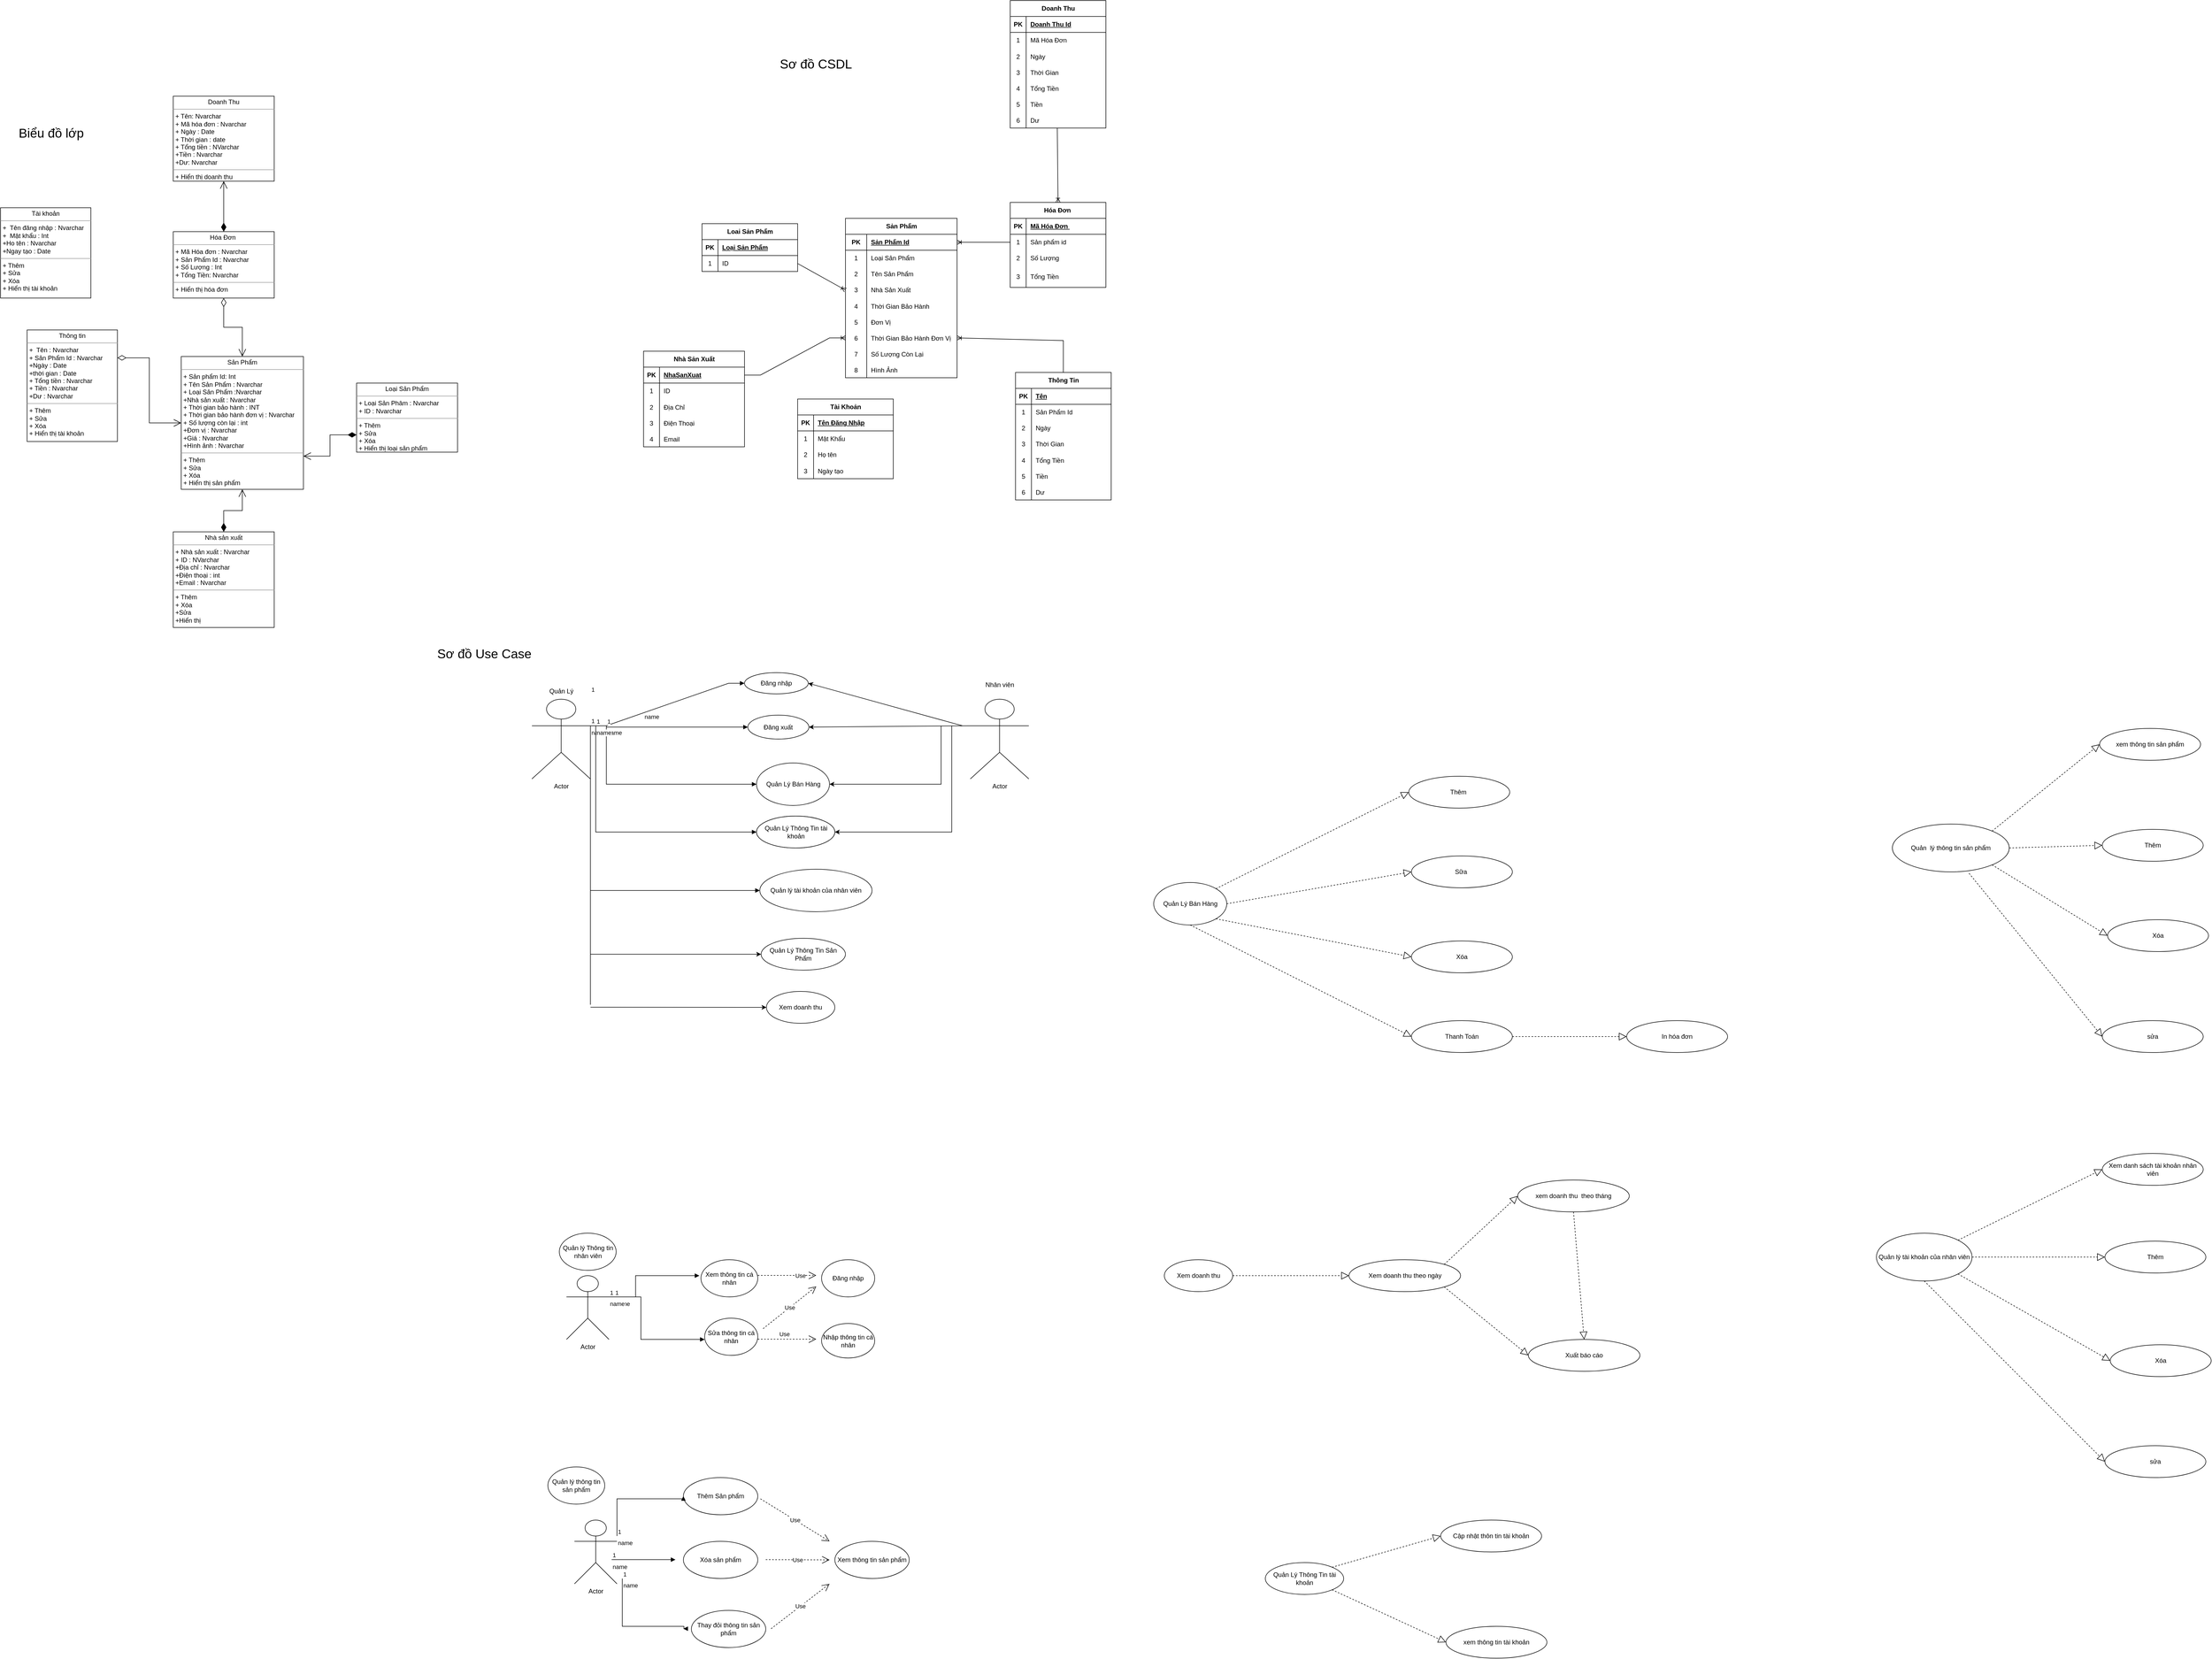 <mxfile version="20.8.16" type="device"><diagram name="Page-1" id="-5_gAP0PADFQYsNlE5Et"><mxGraphModel dx="6860" dy="3584" grid="1" gridSize="10" guides="1" tooltips="1" connect="1" arrows="1" fold="1" page="1" pageScale="1" pageWidth="850" pageHeight="1100" math="0" shadow="0"><root><mxCell id="0"/><mxCell id="1" parent="0"/><mxCell id="FRP3O84IgWut4Hl8UK_Z-1" value="Sản Phẩm" style="shape=table;startSize=30;container=1;collapsible=1;childLayout=tableLayout;fixedRows=1;rowLines=0;fontStyle=1;align=center;resizeLast=1;html=1;" vertex="1" parent="1"><mxGeometry x="40" y="70" width="210" height="300" as="geometry"/></mxCell><mxCell id="FRP3O84IgWut4Hl8UK_Z-2" value="" style="shape=tableRow;horizontal=0;startSize=0;swimlaneHead=0;swimlaneBody=0;fillColor=none;collapsible=0;dropTarget=0;points=[[0,0.5],[1,0.5]];portConstraint=eastwest;top=0;left=0;right=0;bottom=1;" vertex="1" parent="FRP3O84IgWut4Hl8UK_Z-1"><mxGeometry y="30" width="210" height="30" as="geometry"/></mxCell><mxCell id="FRP3O84IgWut4Hl8UK_Z-3" value="PK" style="shape=partialRectangle;connectable=0;fillColor=none;top=0;left=0;bottom=0;right=0;fontStyle=1;overflow=hidden;whiteSpace=wrap;html=1;" vertex="1" parent="FRP3O84IgWut4Hl8UK_Z-2"><mxGeometry width="40" height="30" as="geometry"><mxRectangle width="40" height="30" as="alternateBounds"/></mxGeometry></mxCell><mxCell id="FRP3O84IgWut4Hl8UK_Z-4" value="Sản Phẩm Id" style="shape=partialRectangle;connectable=0;fillColor=none;top=0;left=0;bottom=0;right=0;align=left;spacingLeft=6;fontStyle=5;overflow=hidden;whiteSpace=wrap;html=1;" vertex="1" parent="FRP3O84IgWut4Hl8UK_Z-2"><mxGeometry x="40" width="170" height="30" as="geometry"><mxRectangle width="170" height="30" as="alternateBounds"/></mxGeometry></mxCell><mxCell id="FRP3O84IgWut4Hl8UK_Z-5" value="" style="shape=tableRow;horizontal=0;startSize=0;swimlaneHead=0;swimlaneBody=0;fillColor=none;collapsible=0;dropTarget=0;points=[[0,0.5],[1,0.5]];portConstraint=eastwest;top=0;left=0;right=0;bottom=0;" vertex="1" parent="FRP3O84IgWut4Hl8UK_Z-1"><mxGeometry y="60" width="210" height="30" as="geometry"/></mxCell><mxCell id="FRP3O84IgWut4Hl8UK_Z-6" value="1" style="shape=partialRectangle;connectable=0;fillColor=none;top=0;left=0;bottom=0;right=0;editable=1;overflow=hidden;whiteSpace=wrap;html=1;" vertex="1" parent="FRP3O84IgWut4Hl8UK_Z-5"><mxGeometry width="40" height="30" as="geometry"><mxRectangle width="40" height="30" as="alternateBounds"/></mxGeometry></mxCell><mxCell id="FRP3O84IgWut4Hl8UK_Z-7" value="Loại Sản Phẩm" style="shape=partialRectangle;connectable=0;fillColor=none;top=0;left=0;bottom=0;right=0;align=left;spacingLeft=6;overflow=hidden;whiteSpace=wrap;html=1;" vertex="1" parent="FRP3O84IgWut4Hl8UK_Z-5"><mxGeometry x="40" width="170" height="30" as="geometry"><mxRectangle width="170" height="30" as="alternateBounds"/></mxGeometry></mxCell><mxCell id="FRP3O84IgWut4Hl8UK_Z-8" value="" style="shape=tableRow;horizontal=0;startSize=0;swimlaneHead=0;swimlaneBody=0;fillColor=none;collapsible=0;dropTarget=0;points=[[0,0.5],[1,0.5]];portConstraint=eastwest;top=0;left=0;right=0;bottom=0;" vertex="1" parent="FRP3O84IgWut4Hl8UK_Z-1"><mxGeometry y="90" width="210" height="30" as="geometry"/></mxCell><mxCell id="FRP3O84IgWut4Hl8UK_Z-9" value="2" style="shape=partialRectangle;connectable=0;fillColor=none;top=0;left=0;bottom=0;right=0;editable=1;overflow=hidden;whiteSpace=wrap;html=1;" vertex="1" parent="FRP3O84IgWut4Hl8UK_Z-8"><mxGeometry width="40" height="30" as="geometry"><mxRectangle width="40" height="30" as="alternateBounds"/></mxGeometry></mxCell><mxCell id="FRP3O84IgWut4Hl8UK_Z-10" value="Tên Sản Phẩm" style="shape=partialRectangle;connectable=0;fillColor=none;top=0;left=0;bottom=0;right=0;align=left;spacingLeft=6;overflow=hidden;whiteSpace=wrap;html=1;" vertex="1" parent="FRP3O84IgWut4Hl8UK_Z-8"><mxGeometry x="40" width="170" height="30" as="geometry"><mxRectangle width="170" height="30" as="alternateBounds"/></mxGeometry></mxCell><mxCell id="FRP3O84IgWut4Hl8UK_Z-11" value="" style="shape=tableRow;horizontal=0;startSize=0;swimlaneHead=0;swimlaneBody=0;fillColor=none;collapsible=0;dropTarget=0;points=[[0,0.5],[1,0.5]];portConstraint=eastwest;top=0;left=0;right=0;bottom=0;" vertex="1" parent="FRP3O84IgWut4Hl8UK_Z-1"><mxGeometry y="120" width="210" height="30" as="geometry"/></mxCell><mxCell id="FRP3O84IgWut4Hl8UK_Z-12" value="3" style="shape=partialRectangle;connectable=0;fillColor=none;top=0;left=0;bottom=0;right=0;editable=1;overflow=hidden;whiteSpace=wrap;html=1;" vertex="1" parent="FRP3O84IgWut4Hl8UK_Z-11"><mxGeometry width="40" height="30" as="geometry"><mxRectangle width="40" height="30" as="alternateBounds"/></mxGeometry></mxCell><mxCell id="FRP3O84IgWut4Hl8UK_Z-13" value="Nhà Sản Xuất" style="shape=partialRectangle;connectable=0;fillColor=none;top=0;left=0;bottom=0;right=0;align=left;spacingLeft=6;overflow=hidden;whiteSpace=wrap;html=1;" vertex="1" parent="FRP3O84IgWut4Hl8UK_Z-11"><mxGeometry x="40" width="170" height="30" as="geometry"><mxRectangle width="170" height="30" as="alternateBounds"/></mxGeometry></mxCell><mxCell id="FRP3O84IgWut4Hl8UK_Z-14" value="" style="shape=tableRow;horizontal=0;startSize=0;swimlaneHead=0;swimlaneBody=0;fillColor=none;collapsible=0;dropTarget=0;points=[[0,0.5],[1,0.5]];portConstraint=eastwest;top=0;left=0;right=0;bottom=0;" vertex="1" parent="FRP3O84IgWut4Hl8UK_Z-1"><mxGeometry y="150" width="210" height="30" as="geometry"/></mxCell><mxCell id="FRP3O84IgWut4Hl8UK_Z-15" value="4" style="shape=partialRectangle;connectable=0;fillColor=none;top=0;left=0;bottom=0;right=0;editable=1;overflow=hidden;" vertex="1" parent="FRP3O84IgWut4Hl8UK_Z-14"><mxGeometry width="40" height="30" as="geometry"><mxRectangle width="40" height="30" as="alternateBounds"/></mxGeometry></mxCell><mxCell id="FRP3O84IgWut4Hl8UK_Z-16" value="Thời Gian Bảo Hành" style="shape=partialRectangle;connectable=0;fillColor=none;top=0;left=0;bottom=0;right=0;align=left;spacingLeft=6;overflow=hidden;" vertex="1" parent="FRP3O84IgWut4Hl8UK_Z-14"><mxGeometry x="40" width="170" height="30" as="geometry"><mxRectangle width="170" height="30" as="alternateBounds"/></mxGeometry></mxCell><mxCell id="FRP3O84IgWut4Hl8UK_Z-17" value="" style="shape=tableRow;horizontal=0;startSize=0;swimlaneHead=0;swimlaneBody=0;fillColor=none;collapsible=0;dropTarget=0;points=[[0,0.5],[1,0.5]];portConstraint=eastwest;top=0;left=0;right=0;bottom=0;" vertex="1" parent="FRP3O84IgWut4Hl8UK_Z-1"><mxGeometry y="180" width="210" height="30" as="geometry"/></mxCell><mxCell id="FRP3O84IgWut4Hl8UK_Z-18" value="5" style="shape=partialRectangle;connectable=0;fillColor=none;top=0;left=0;bottom=0;right=0;editable=1;overflow=hidden;" vertex="1" parent="FRP3O84IgWut4Hl8UK_Z-17"><mxGeometry width="40" height="30" as="geometry"><mxRectangle width="40" height="30" as="alternateBounds"/></mxGeometry></mxCell><mxCell id="FRP3O84IgWut4Hl8UK_Z-19" value="Đơn Vị" style="shape=partialRectangle;connectable=0;fillColor=none;top=0;left=0;bottom=0;right=0;align=left;spacingLeft=6;overflow=hidden;" vertex="1" parent="FRP3O84IgWut4Hl8UK_Z-17"><mxGeometry x="40" width="170" height="30" as="geometry"><mxRectangle width="170" height="30" as="alternateBounds"/></mxGeometry></mxCell><mxCell id="FRP3O84IgWut4Hl8UK_Z-20" value="" style="shape=tableRow;horizontal=0;startSize=0;swimlaneHead=0;swimlaneBody=0;fillColor=none;collapsible=0;dropTarget=0;points=[[0,0.5],[1,0.5]];portConstraint=eastwest;top=0;left=0;right=0;bottom=0;" vertex="1" parent="FRP3O84IgWut4Hl8UK_Z-1"><mxGeometry y="210" width="210" height="30" as="geometry"/></mxCell><mxCell id="FRP3O84IgWut4Hl8UK_Z-21" value="6" style="shape=partialRectangle;connectable=0;fillColor=none;top=0;left=0;bottom=0;right=0;editable=1;overflow=hidden;" vertex="1" parent="FRP3O84IgWut4Hl8UK_Z-20"><mxGeometry width="40" height="30" as="geometry"><mxRectangle width="40" height="30" as="alternateBounds"/></mxGeometry></mxCell><mxCell id="FRP3O84IgWut4Hl8UK_Z-22" value="Thời Gian Bảo Hành Đơn Vị" style="shape=partialRectangle;connectable=0;fillColor=none;top=0;left=0;bottom=0;right=0;align=left;spacingLeft=6;overflow=hidden;" vertex="1" parent="FRP3O84IgWut4Hl8UK_Z-20"><mxGeometry x="40" width="170" height="30" as="geometry"><mxRectangle width="170" height="30" as="alternateBounds"/></mxGeometry></mxCell><mxCell id="FRP3O84IgWut4Hl8UK_Z-23" value="" style="shape=tableRow;horizontal=0;startSize=0;swimlaneHead=0;swimlaneBody=0;fillColor=none;collapsible=0;dropTarget=0;points=[[0,0.5],[1,0.5]];portConstraint=eastwest;top=0;left=0;right=0;bottom=0;" vertex="1" parent="FRP3O84IgWut4Hl8UK_Z-1"><mxGeometry y="240" width="210" height="30" as="geometry"/></mxCell><mxCell id="FRP3O84IgWut4Hl8UK_Z-24" value="7" style="shape=partialRectangle;connectable=0;fillColor=none;top=0;left=0;bottom=0;right=0;editable=1;overflow=hidden;" vertex="1" parent="FRP3O84IgWut4Hl8UK_Z-23"><mxGeometry width="40" height="30" as="geometry"><mxRectangle width="40" height="30" as="alternateBounds"/></mxGeometry></mxCell><mxCell id="FRP3O84IgWut4Hl8UK_Z-25" value="Số Lượng Còn Lại" style="shape=partialRectangle;connectable=0;fillColor=none;top=0;left=0;bottom=0;right=0;align=left;spacingLeft=6;overflow=hidden;" vertex="1" parent="FRP3O84IgWut4Hl8UK_Z-23"><mxGeometry x="40" width="170" height="30" as="geometry"><mxRectangle width="170" height="30" as="alternateBounds"/></mxGeometry></mxCell><mxCell id="FRP3O84IgWut4Hl8UK_Z-26" value="" style="shape=tableRow;horizontal=0;startSize=0;swimlaneHead=0;swimlaneBody=0;fillColor=none;collapsible=0;dropTarget=0;points=[[0,0.5],[1,0.5]];portConstraint=eastwest;top=0;left=0;right=0;bottom=0;" vertex="1" parent="FRP3O84IgWut4Hl8UK_Z-1"><mxGeometry y="270" width="210" height="30" as="geometry"/></mxCell><mxCell id="FRP3O84IgWut4Hl8UK_Z-27" value="8" style="shape=partialRectangle;connectable=0;fillColor=none;top=0;left=0;bottom=0;right=0;editable=1;overflow=hidden;" vertex="1" parent="FRP3O84IgWut4Hl8UK_Z-26"><mxGeometry width="40" height="30" as="geometry"><mxRectangle width="40" height="30" as="alternateBounds"/></mxGeometry></mxCell><mxCell id="FRP3O84IgWut4Hl8UK_Z-28" value="Hình Ảnh" style="shape=partialRectangle;connectable=0;fillColor=none;top=0;left=0;bottom=0;right=0;align=left;spacingLeft=6;overflow=hidden;" vertex="1" parent="FRP3O84IgWut4Hl8UK_Z-26"><mxGeometry x="40" width="170" height="30" as="geometry"><mxRectangle width="170" height="30" as="alternateBounds"/></mxGeometry></mxCell><mxCell id="FRP3O84IgWut4Hl8UK_Z-29" value="Loai Sản Phẩm" style="shape=table;startSize=30;container=1;collapsible=1;childLayout=tableLayout;fixedRows=1;rowLines=0;fontStyle=1;align=center;resizeLast=1;html=1;" vertex="1" parent="1"><mxGeometry x="-230" y="80" width="180" height="90" as="geometry"/></mxCell><mxCell id="FRP3O84IgWut4Hl8UK_Z-30" value="" style="shape=tableRow;horizontal=0;startSize=0;swimlaneHead=0;swimlaneBody=0;fillColor=none;collapsible=0;dropTarget=0;points=[[0,0.5],[1,0.5]];portConstraint=eastwest;top=0;left=0;right=0;bottom=1;" vertex="1" parent="FRP3O84IgWut4Hl8UK_Z-29"><mxGeometry y="30" width="180" height="30" as="geometry"/></mxCell><mxCell id="FRP3O84IgWut4Hl8UK_Z-31" value="PK" style="shape=partialRectangle;connectable=0;fillColor=none;top=0;left=0;bottom=0;right=0;fontStyle=1;overflow=hidden;whiteSpace=wrap;html=1;" vertex="1" parent="FRP3O84IgWut4Hl8UK_Z-30"><mxGeometry width="30" height="30" as="geometry"><mxRectangle width="30" height="30" as="alternateBounds"/></mxGeometry></mxCell><mxCell id="FRP3O84IgWut4Hl8UK_Z-32" value="Loại Sản Phẩm" style="shape=partialRectangle;connectable=0;fillColor=none;top=0;left=0;bottom=0;right=0;align=left;spacingLeft=6;fontStyle=5;overflow=hidden;whiteSpace=wrap;html=1;" vertex="1" parent="FRP3O84IgWut4Hl8UK_Z-30"><mxGeometry x="30" width="150" height="30" as="geometry"><mxRectangle width="150" height="30" as="alternateBounds"/></mxGeometry></mxCell><mxCell id="FRP3O84IgWut4Hl8UK_Z-33" value="" style="shape=tableRow;horizontal=0;startSize=0;swimlaneHead=0;swimlaneBody=0;fillColor=none;collapsible=0;dropTarget=0;points=[[0,0.5],[1,0.5]];portConstraint=eastwest;top=0;left=0;right=0;bottom=0;" vertex="1" parent="FRP3O84IgWut4Hl8UK_Z-29"><mxGeometry y="60" width="180" height="30" as="geometry"/></mxCell><mxCell id="FRP3O84IgWut4Hl8UK_Z-34" value="1" style="shape=partialRectangle;connectable=0;fillColor=none;top=0;left=0;bottom=0;right=0;editable=1;overflow=hidden;whiteSpace=wrap;html=1;" vertex="1" parent="FRP3O84IgWut4Hl8UK_Z-33"><mxGeometry width="30" height="30" as="geometry"><mxRectangle width="30" height="30" as="alternateBounds"/></mxGeometry></mxCell><mxCell id="FRP3O84IgWut4Hl8UK_Z-35" value="ID" style="shape=partialRectangle;connectable=0;fillColor=none;top=0;left=0;bottom=0;right=0;align=left;spacingLeft=6;overflow=hidden;whiteSpace=wrap;html=1;" vertex="1" parent="FRP3O84IgWut4Hl8UK_Z-33"><mxGeometry x="30" width="150" height="30" as="geometry"><mxRectangle width="150" height="30" as="alternateBounds"/></mxGeometry></mxCell><mxCell id="FRP3O84IgWut4Hl8UK_Z-36" value="Thông Tin" style="shape=table;startSize=30;container=1;collapsible=1;childLayout=tableLayout;fixedRows=1;rowLines=0;fontStyle=1;align=center;resizeLast=1;html=1;" vertex="1" parent="1"><mxGeometry x="360" y="360" width="180" height="240" as="geometry"/></mxCell><mxCell id="FRP3O84IgWut4Hl8UK_Z-37" value="" style="shape=tableRow;horizontal=0;startSize=0;swimlaneHead=0;swimlaneBody=0;fillColor=none;collapsible=0;dropTarget=0;points=[[0,0.5],[1,0.5]];portConstraint=eastwest;top=0;left=0;right=0;bottom=1;" vertex="1" parent="FRP3O84IgWut4Hl8UK_Z-36"><mxGeometry y="30" width="180" height="30" as="geometry"/></mxCell><mxCell id="FRP3O84IgWut4Hl8UK_Z-38" value="PK" style="shape=partialRectangle;connectable=0;fillColor=none;top=0;left=0;bottom=0;right=0;fontStyle=1;overflow=hidden;whiteSpace=wrap;html=1;" vertex="1" parent="FRP3O84IgWut4Hl8UK_Z-37"><mxGeometry width="30" height="30" as="geometry"><mxRectangle width="30" height="30" as="alternateBounds"/></mxGeometry></mxCell><mxCell id="FRP3O84IgWut4Hl8UK_Z-39" value="Tên" style="shape=partialRectangle;connectable=0;fillColor=none;top=0;left=0;bottom=0;right=0;align=left;spacingLeft=6;fontStyle=5;overflow=hidden;whiteSpace=wrap;html=1;" vertex="1" parent="FRP3O84IgWut4Hl8UK_Z-37"><mxGeometry x="30" width="150" height="30" as="geometry"><mxRectangle width="150" height="30" as="alternateBounds"/></mxGeometry></mxCell><mxCell id="FRP3O84IgWut4Hl8UK_Z-40" value="" style="shape=tableRow;horizontal=0;startSize=0;swimlaneHead=0;swimlaneBody=0;fillColor=none;collapsible=0;dropTarget=0;points=[[0,0.5],[1,0.5]];portConstraint=eastwest;top=0;left=0;right=0;bottom=0;" vertex="1" parent="FRP3O84IgWut4Hl8UK_Z-36"><mxGeometry y="60" width="180" height="30" as="geometry"/></mxCell><mxCell id="FRP3O84IgWut4Hl8UK_Z-41" value="1" style="shape=partialRectangle;connectable=0;fillColor=none;top=0;left=0;bottom=0;right=0;editable=1;overflow=hidden;whiteSpace=wrap;html=1;" vertex="1" parent="FRP3O84IgWut4Hl8UK_Z-40"><mxGeometry width="30" height="30" as="geometry"><mxRectangle width="30" height="30" as="alternateBounds"/></mxGeometry></mxCell><mxCell id="FRP3O84IgWut4Hl8UK_Z-42" value="Sản Phẩm Id" style="shape=partialRectangle;connectable=0;fillColor=none;top=0;left=0;bottom=0;right=0;align=left;spacingLeft=6;overflow=hidden;whiteSpace=wrap;html=1;" vertex="1" parent="FRP3O84IgWut4Hl8UK_Z-40"><mxGeometry x="30" width="150" height="30" as="geometry"><mxRectangle width="150" height="30" as="alternateBounds"/></mxGeometry></mxCell><mxCell id="FRP3O84IgWut4Hl8UK_Z-43" value="" style="shape=tableRow;horizontal=0;startSize=0;swimlaneHead=0;swimlaneBody=0;fillColor=none;collapsible=0;dropTarget=0;points=[[0,0.5],[1,0.5]];portConstraint=eastwest;top=0;left=0;right=0;bottom=0;" vertex="1" parent="FRP3O84IgWut4Hl8UK_Z-36"><mxGeometry y="90" width="180" height="30" as="geometry"/></mxCell><mxCell id="FRP3O84IgWut4Hl8UK_Z-44" value="2" style="shape=partialRectangle;connectable=0;fillColor=none;top=0;left=0;bottom=0;right=0;editable=1;overflow=hidden;whiteSpace=wrap;html=1;" vertex="1" parent="FRP3O84IgWut4Hl8UK_Z-43"><mxGeometry width="30" height="30" as="geometry"><mxRectangle width="30" height="30" as="alternateBounds"/></mxGeometry></mxCell><mxCell id="FRP3O84IgWut4Hl8UK_Z-45" value="Ngày" style="shape=partialRectangle;connectable=0;fillColor=none;top=0;left=0;bottom=0;right=0;align=left;spacingLeft=6;overflow=hidden;whiteSpace=wrap;html=1;" vertex="1" parent="FRP3O84IgWut4Hl8UK_Z-43"><mxGeometry x="30" width="150" height="30" as="geometry"><mxRectangle width="150" height="30" as="alternateBounds"/></mxGeometry></mxCell><mxCell id="FRP3O84IgWut4Hl8UK_Z-46" value="" style="shape=tableRow;horizontal=0;startSize=0;swimlaneHead=0;swimlaneBody=0;fillColor=none;collapsible=0;dropTarget=0;points=[[0,0.5],[1,0.5]];portConstraint=eastwest;top=0;left=0;right=0;bottom=0;" vertex="1" parent="FRP3O84IgWut4Hl8UK_Z-36"><mxGeometry y="120" width="180" height="30" as="geometry"/></mxCell><mxCell id="FRP3O84IgWut4Hl8UK_Z-47" value="3" style="shape=partialRectangle;connectable=0;fillColor=none;top=0;left=0;bottom=0;right=0;editable=1;overflow=hidden;whiteSpace=wrap;html=1;" vertex="1" parent="FRP3O84IgWut4Hl8UK_Z-46"><mxGeometry width="30" height="30" as="geometry"><mxRectangle width="30" height="30" as="alternateBounds"/></mxGeometry></mxCell><mxCell id="FRP3O84IgWut4Hl8UK_Z-48" value="Thời Gian" style="shape=partialRectangle;connectable=0;fillColor=none;top=0;left=0;bottom=0;right=0;align=left;spacingLeft=6;overflow=hidden;whiteSpace=wrap;html=1;" vertex="1" parent="FRP3O84IgWut4Hl8UK_Z-46"><mxGeometry x="30" width="150" height="30" as="geometry"><mxRectangle width="150" height="30" as="alternateBounds"/></mxGeometry></mxCell><mxCell id="FRP3O84IgWut4Hl8UK_Z-49" value="" style="shape=tableRow;horizontal=0;startSize=0;swimlaneHead=0;swimlaneBody=0;fillColor=none;collapsible=0;dropTarget=0;points=[[0,0.5],[1,0.5]];portConstraint=eastwest;top=0;left=0;right=0;bottom=0;" vertex="1" parent="FRP3O84IgWut4Hl8UK_Z-36"><mxGeometry y="150" width="180" height="30" as="geometry"/></mxCell><mxCell id="FRP3O84IgWut4Hl8UK_Z-50" value="4" style="shape=partialRectangle;connectable=0;fillColor=none;top=0;left=0;bottom=0;right=0;editable=1;overflow=hidden;" vertex="1" parent="FRP3O84IgWut4Hl8UK_Z-49"><mxGeometry width="30" height="30" as="geometry"><mxRectangle width="30" height="30" as="alternateBounds"/></mxGeometry></mxCell><mxCell id="FRP3O84IgWut4Hl8UK_Z-51" value="Tổng Tiền" style="shape=partialRectangle;connectable=0;fillColor=none;top=0;left=0;bottom=0;right=0;align=left;spacingLeft=6;overflow=hidden;" vertex="1" parent="FRP3O84IgWut4Hl8UK_Z-49"><mxGeometry x="30" width="150" height="30" as="geometry"><mxRectangle width="150" height="30" as="alternateBounds"/></mxGeometry></mxCell><mxCell id="FRP3O84IgWut4Hl8UK_Z-52" value="" style="shape=tableRow;horizontal=0;startSize=0;swimlaneHead=0;swimlaneBody=0;fillColor=none;collapsible=0;dropTarget=0;points=[[0,0.5],[1,0.5]];portConstraint=eastwest;top=0;left=0;right=0;bottom=0;" vertex="1" parent="FRP3O84IgWut4Hl8UK_Z-36"><mxGeometry y="180" width="180" height="30" as="geometry"/></mxCell><mxCell id="FRP3O84IgWut4Hl8UK_Z-53" value="5" style="shape=partialRectangle;connectable=0;fillColor=none;top=0;left=0;bottom=0;right=0;editable=1;overflow=hidden;" vertex="1" parent="FRP3O84IgWut4Hl8UK_Z-52"><mxGeometry width="30" height="30" as="geometry"><mxRectangle width="30" height="30" as="alternateBounds"/></mxGeometry></mxCell><mxCell id="FRP3O84IgWut4Hl8UK_Z-54" value="Tiền" style="shape=partialRectangle;connectable=0;fillColor=none;top=0;left=0;bottom=0;right=0;align=left;spacingLeft=6;overflow=hidden;" vertex="1" parent="FRP3O84IgWut4Hl8UK_Z-52"><mxGeometry x="30" width="150" height="30" as="geometry"><mxRectangle width="150" height="30" as="alternateBounds"/></mxGeometry></mxCell><mxCell id="FRP3O84IgWut4Hl8UK_Z-55" value="" style="shape=tableRow;horizontal=0;startSize=0;swimlaneHead=0;swimlaneBody=0;fillColor=none;collapsible=0;dropTarget=0;points=[[0,0.5],[1,0.5]];portConstraint=eastwest;top=0;left=0;right=0;bottom=0;" vertex="1" parent="FRP3O84IgWut4Hl8UK_Z-36"><mxGeometry y="210" width="180" height="30" as="geometry"/></mxCell><mxCell id="FRP3O84IgWut4Hl8UK_Z-56" value="6" style="shape=partialRectangle;connectable=0;fillColor=none;top=0;left=0;bottom=0;right=0;editable=1;overflow=hidden;" vertex="1" parent="FRP3O84IgWut4Hl8UK_Z-55"><mxGeometry width="30" height="30" as="geometry"><mxRectangle width="30" height="30" as="alternateBounds"/></mxGeometry></mxCell><mxCell id="FRP3O84IgWut4Hl8UK_Z-57" value="Dư" style="shape=partialRectangle;connectable=0;fillColor=none;top=0;left=0;bottom=0;right=0;align=left;spacingLeft=6;overflow=hidden;" vertex="1" parent="FRP3O84IgWut4Hl8UK_Z-55"><mxGeometry x="30" width="150" height="30" as="geometry"><mxRectangle width="150" height="30" as="alternateBounds"/></mxGeometry></mxCell><mxCell id="FRP3O84IgWut4Hl8UK_Z-58" value="Nhà Sản Xuất" style="shape=table;startSize=30;container=1;collapsible=1;childLayout=tableLayout;fixedRows=1;rowLines=0;fontStyle=1;align=center;resizeLast=1;html=1;" vertex="1" parent="1"><mxGeometry x="-340" y="320" width="190" height="180" as="geometry"/></mxCell><mxCell id="FRP3O84IgWut4Hl8UK_Z-59" value="" style="shape=tableRow;horizontal=0;startSize=0;swimlaneHead=0;swimlaneBody=0;fillColor=none;collapsible=0;dropTarget=0;points=[[0,0.5],[1,0.5]];portConstraint=eastwest;top=0;left=0;right=0;bottom=1;" vertex="1" parent="FRP3O84IgWut4Hl8UK_Z-58"><mxGeometry y="30" width="190" height="30" as="geometry"/></mxCell><mxCell id="FRP3O84IgWut4Hl8UK_Z-60" value="PK" style="shape=partialRectangle;connectable=0;fillColor=none;top=0;left=0;bottom=0;right=0;fontStyle=1;overflow=hidden;whiteSpace=wrap;html=1;" vertex="1" parent="FRP3O84IgWut4Hl8UK_Z-59"><mxGeometry width="30" height="30" as="geometry"><mxRectangle width="30" height="30" as="alternateBounds"/></mxGeometry></mxCell><mxCell id="FRP3O84IgWut4Hl8UK_Z-61" value="NhaSanXuat" style="shape=partialRectangle;connectable=0;fillColor=none;top=0;left=0;bottom=0;right=0;align=left;spacingLeft=6;fontStyle=5;overflow=hidden;whiteSpace=wrap;html=1;" vertex="1" parent="FRP3O84IgWut4Hl8UK_Z-59"><mxGeometry x="30" width="160" height="30" as="geometry"><mxRectangle width="160" height="30" as="alternateBounds"/></mxGeometry></mxCell><mxCell id="FRP3O84IgWut4Hl8UK_Z-62" value="" style="shape=tableRow;horizontal=0;startSize=0;swimlaneHead=0;swimlaneBody=0;fillColor=none;collapsible=0;dropTarget=0;points=[[0,0.5],[1,0.5]];portConstraint=eastwest;top=0;left=0;right=0;bottom=0;" vertex="1" parent="FRP3O84IgWut4Hl8UK_Z-58"><mxGeometry y="60" width="190" height="30" as="geometry"/></mxCell><mxCell id="FRP3O84IgWut4Hl8UK_Z-63" value="1" style="shape=partialRectangle;connectable=0;fillColor=none;top=0;left=0;bottom=0;right=0;editable=1;overflow=hidden;whiteSpace=wrap;html=1;" vertex="1" parent="FRP3O84IgWut4Hl8UK_Z-62"><mxGeometry width="30" height="30" as="geometry"><mxRectangle width="30" height="30" as="alternateBounds"/></mxGeometry></mxCell><mxCell id="FRP3O84IgWut4Hl8UK_Z-64" value="ID" style="shape=partialRectangle;connectable=0;fillColor=none;top=0;left=0;bottom=0;right=0;align=left;spacingLeft=6;overflow=hidden;whiteSpace=wrap;html=1;" vertex="1" parent="FRP3O84IgWut4Hl8UK_Z-62"><mxGeometry x="30" width="160" height="30" as="geometry"><mxRectangle width="160" height="30" as="alternateBounds"/></mxGeometry></mxCell><mxCell id="FRP3O84IgWut4Hl8UK_Z-65" value="" style="shape=tableRow;horizontal=0;startSize=0;swimlaneHead=0;swimlaneBody=0;fillColor=none;collapsible=0;dropTarget=0;points=[[0,0.5],[1,0.5]];portConstraint=eastwest;top=0;left=0;right=0;bottom=0;" vertex="1" parent="FRP3O84IgWut4Hl8UK_Z-58"><mxGeometry y="90" width="190" height="30" as="geometry"/></mxCell><mxCell id="FRP3O84IgWut4Hl8UK_Z-66" value="2" style="shape=partialRectangle;connectable=0;fillColor=none;top=0;left=0;bottom=0;right=0;editable=1;overflow=hidden;" vertex="1" parent="FRP3O84IgWut4Hl8UK_Z-65"><mxGeometry width="30" height="30" as="geometry"><mxRectangle width="30" height="30" as="alternateBounds"/></mxGeometry></mxCell><mxCell id="FRP3O84IgWut4Hl8UK_Z-67" value="Địa Chỉ" style="shape=partialRectangle;connectable=0;fillColor=none;top=0;left=0;bottom=0;right=0;align=left;spacingLeft=6;overflow=hidden;" vertex="1" parent="FRP3O84IgWut4Hl8UK_Z-65"><mxGeometry x="30" width="160" height="30" as="geometry"><mxRectangle width="160" height="30" as="alternateBounds"/></mxGeometry></mxCell><mxCell id="FRP3O84IgWut4Hl8UK_Z-68" value="" style="shape=tableRow;horizontal=0;startSize=0;swimlaneHead=0;swimlaneBody=0;fillColor=none;collapsible=0;dropTarget=0;points=[[0,0.5],[1,0.5]];portConstraint=eastwest;top=0;left=0;right=0;bottom=0;" vertex="1" parent="FRP3O84IgWut4Hl8UK_Z-58"><mxGeometry y="120" width="190" height="30" as="geometry"/></mxCell><mxCell id="FRP3O84IgWut4Hl8UK_Z-69" value="3" style="shape=partialRectangle;connectable=0;fillColor=none;top=0;left=0;bottom=0;right=0;editable=1;overflow=hidden;" vertex="1" parent="FRP3O84IgWut4Hl8UK_Z-68"><mxGeometry width="30" height="30" as="geometry"><mxRectangle width="30" height="30" as="alternateBounds"/></mxGeometry></mxCell><mxCell id="FRP3O84IgWut4Hl8UK_Z-70" value="Điện Thoại" style="shape=partialRectangle;connectable=0;fillColor=none;top=0;left=0;bottom=0;right=0;align=left;spacingLeft=6;overflow=hidden;" vertex="1" parent="FRP3O84IgWut4Hl8UK_Z-68"><mxGeometry x="30" width="160" height="30" as="geometry"><mxRectangle width="160" height="30" as="alternateBounds"/></mxGeometry></mxCell><mxCell id="FRP3O84IgWut4Hl8UK_Z-71" value="" style="shape=tableRow;horizontal=0;startSize=0;swimlaneHead=0;swimlaneBody=0;fillColor=none;collapsible=0;dropTarget=0;points=[[0,0.5],[1,0.5]];portConstraint=eastwest;top=0;left=0;right=0;bottom=0;" vertex="1" parent="FRP3O84IgWut4Hl8UK_Z-58"><mxGeometry y="150" width="190" height="30" as="geometry"/></mxCell><mxCell id="FRP3O84IgWut4Hl8UK_Z-72" value="4" style="shape=partialRectangle;connectable=0;fillColor=none;top=0;left=0;bottom=0;right=0;editable=1;overflow=hidden;" vertex="1" parent="FRP3O84IgWut4Hl8UK_Z-71"><mxGeometry width="30" height="30" as="geometry"><mxRectangle width="30" height="30" as="alternateBounds"/></mxGeometry></mxCell><mxCell id="FRP3O84IgWut4Hl8UK_Z-73" value="Email" style="shape=partialRectangle;connectable=0;fillColor=none;top=0;left=0;bottom=0;right=0;align=left;spacingLeft=6;overflow=hidden;" vertex="1" parent="FRP3O84IgWut4Hl8UK_Z-71"><mxGeometry x="30" width="160" height="30" as="geometry"><mxRectangle width="160" height="30" as="alternateBounds"/></mxGeometry></mxCell><mxCell id="FRP3O84IgWut4Hl8UK_Z-74" value="" style="edgeStyle=entityRelationEdgeStyle;fontSize=12;html=1;endArrow=ERoneToMany;rounded=0;exitX=1;exitY=0.5;exitDx=0;exitDy=0;" edge="1" parent="1" source="FRP3O84IgWut4Hl8UK_Z-59" target="FRP3O84IgWut4Hl8UK_Z-20"><mxGeometry width="100" height="100" relative="1" as="geometry"><mxPoint x="227.5" y="705" as="sourcePoint"/><mxPoint x="327.5" y="605" as="targetPoint"/><Array as="points"><mxPoint x="40" y="430"/><mxPoint x="160" y="420"/></Array></mxGeometry></mxCell><mxCell id="FRP3O84IgWut4Hl8UK_Z-75" value="Hóa Đơn&amp;nbsp;" style="shape=table;startSize=30;container=1;collapsible=1;childLayout=tableLayout;fixedRows=1;rowLines=0;fontStyle=1;align=center;resizeLast=1;html=1;" vertex="1" parent="1"><mxGeometry x="350" y="40" width="180" height="160" as="geometry"/></mxCell><mxCell id="FRP3O84IgWut4Hl8UK_Z-76" value="" style="shape=tableRow;horizontal=0;startSize=0;swimlaneHead=0;swimlaneBody=0;fillColor=none;collapsible=0;dropTarget=0;points=[[0,0.5],[1,0.5]];portConstraint=eastwest;top=0;left=0;right=0;bottom=1;" vertex="1" parent="FRP3O84IgWut4Hl8UK_Z-75"><mxGeometry y="30" width="180" height="30" as="geometry"/></mxCell><mxCell id="FRP3O84IgWut4Hl8UK_Z-77" value="PK" style="shape=partialRectangle;connectable=0;fillColor=none;top=0;left=0;bottom=0;right=0;fontStyle=1;overflow=hidden;whiteSpace=wrap;html=1;" vertex="1" parent="FRP3O84IgWut4Hl8UK_Z-76"><mxGeometry width="30" height="30" as="geometry"><mxRectangle width="30" height="30" as="alternateBounds"/></mxGeometry></mxCell><mxCell id="FRP3O84IgWut4Hl8UK_Z-78" value="Mã Hóa Đơn&amp;nbsp;" style="shape=partialRectangle;connectable=0;fillColor=none;top=0;left=0;bottom=0;right=0;align=left;spacingLeft=6;fontStyle=5;overflow=hidden;whiteSpace=wrap;html=1;" vertex="1" parent="FRP3O84IgWut4Hl8UK_Z-76"><mxGeometry x="30" width="150" height="30" as="geometry"><mxRectangle width="150" height="30" as="alternateBounds"/></mxGeometry></mxCell><mxCell id="FRP3O84IgWut4Hl8UK_Z-79" value="" style="shape=tableRow;horizontal=0;startSize=0;swimlaneHead=0;swimlaneBody=0;fillColor=none;collapsible=0;dropTarget=0;points=[[0,0.5],[1,0.5]];portConstraint=eastwest;top=0;left=0;right=0;bottom=0;" vertex="1" parent="FRP3O84IgWut4Hl8UK_Z-75"><mxGeometry y="60" width="180" height="30" as="geometry"/></mxCell><mxCell id="FRP3O84IgWut4Hl8UK_Z-80" value="1" style="shape=partialRectangle;connectable=0;fillColor=none;top=0;left=0;bottom=0;right=0;editable=1;overflow=hidden;whiteSpace=wrap;html=1;" vertex="1" parent="FRP3O84IgWut4Hl8UK_Z-79"><mxGeometry width="30" height="30" as="geometry"><mxRectangle width="30" height="30" as="alternateBounds"/></mxGeometry></mxCell><mxCell id="FRP3O84IgWut4Hl8UK_Z-81" value="Sản phẩm id" style="shape=partialRectangle;connectable=0;fillColor=none;top=0;left=0;bottom=0;right=0;align=left;spacingLeft=6;overflow=hidden;whiteSpace=wrap;html=1;" vertex="1" parent="FRP3O84IgWut4Hl8UK_Z-79"><mxGeometry x="30" width="150" height="30" as="geometry"><mxRectangle width="150" height="30" as="alternateBounds"/></mxGeometry></mxCell><mxCell id="FRP3O84IgWut4Hl8UK_Z-82" value="" style="shape=tableRow;horizontal=0;startSize=0;swimlaneHead=0;swimlaneBody=0;fillColor=none;collapsible=0;dropTarget=0;points=[[0,0.5],[1,0.5]];portConstraint=eastwest;top=0;left=0;right=0;bottom=0;" vertex="1" parent="FRP3O84IgWut4Hl8UK_Z-75"><mxGeometry y="90" width="180" height="30" as="geometry"/></mxCell><mxCell id="FRP3O84IgWut4Hl8UK_Z-83" value="2" style="shape=partialRectangle;connectable=0;fillColor=none;top=0;left=0;bottom=0;right=0;editable=1;overflow=hidden;whiteSpace=wrap;html=1;" vertex="1" parent="FRP3O84IgWut4Hl8UK_Z-82"><mxGeometry width="30" height="30" as="geometry"><mxRectangle width="30" height="30" as="alternateBounds"/></mxGeometry></mxCell><mxCell id="FRP3O84IgWut4Hl8UK_Z-84" value="Số Lượng" style="shape=partialRectangle;connectable=0;fillColor=none;top=0;left=0;bottom=0;right=0;align=left;spacingLeft=6;overflow=hidden;whiteSpace=wrap;html=1;" vertex="1" parent="FRP3O84IgWut4Hl8UK_Z-82"><mxGeometry x="30" width="150" height="30" as="geometry"><mxRectangle width="150" height="30" as="alternateBounds"/></mxGeometry></mxCell><mxCell id="FRP3O84IgWut4Hl8UK_Z-85" value="" style="shape=tableRow;horizontal=0;startSize=0;swimlaneHead=0;swimlaneBody=0;fillColor=none;collapsible=0;dropTarget=0;points=[[0,0.5],[1,0.5]];portConstraint=eastwest;top=0;left=0;right=0;bottom=0;" vertex="1" parent="FRP3O84IgWut4Hl8UK_Z-75"><mxGeometry y="120" width="180" height="40" as="geometry"/></mxCell><mxCell id="FRP3O84IgWut4Hl8UK_Z-86" value="3" style="shape=partialRectangle;connectable=0;fillColor=none;top=0;left=0;bottom=0;right=0;editable=1;overflow=hidden;whiteSpace=wrap;html=1;" vertex="1" parent="FRP3O84IgWut4Hl8UK_Z-85"><mxGeometry width="30" height="40" as="geometry"><mxRectangle width="30" height="40" as="alternateBounds"/></mxGeometry></mxCell><mxCell id="FRP3O84IgWut4Hl8UK_Z-87" value="Tổng Tiền" style="shape=partialRectangle;connectable=0;fillColor=none;top=0;left=0;bottom=0;right=0;align=left;spacingLeft=6;overflow=hidden;whiteSpace=wrap;html=1;" vertex="1" parent="FRP3O84IgWut4Hl8UK_Z-85"><mxGeometry x="30" width="150" height="40" as="geometry"><mxRectangle width="150" height="40" as="alternateBounds"/></mxGeometry></mxCell><mxCell id="FRP3O84IgWut4Hl8UK_Z-88" value="" style="fontSize=12;html=1;endArrow=ERoneToMany;rounded=0;exitX=0;exitY=0.5;exitDx=0;exitDy=0;entryX=1;entryY=0.5;entryDx=0;entryDy=0;" edge="1" parent="1" source="FRP3O84IgWut4Hl8UK_Z-79" target="FRP3O84IgWut4Hl8UK_Z-2"><mxGeometry width="100" height="100" relative="1" as="geometry"><mxPoint x="290" y="-10" as="sourcePoint"/><mxPoint x="230" y="110" as="targetPoint"/></mxGeometry></mxCell><mxCell id="FRP3O84IgWut4Hl8UK_Z-89" value="" style="fontSize=12;html=1;endArrow=ERoneToMany;rounded=0;entryX=0;entryY=0.5;entryDx=0;entryDy=0;exitX=1;exitY=0.5;exitDx=0;exitDy=0;" edge="1" parent="1" target="FRP3O84IgWut4Hl8UK_Z-11"><mxGeometry width="100" height="100" relative="1" as="geometry"><mxPoint x="-50" y="155" as="sourcePoint"/><mxPoint x="230" y="125" as="targetPoint"/></mxGeometry></mxCell><mxCell id="FRP3O84IgWut4Hl8UK_Z-90" value="Tài Khoản" style="shape=table;startSize=30;container=1;collapsible=1;childLayout=tableLayout;fixedRows=1;rowLines=0;fontStyle=1;align=center;resizeLast=1;html=1;" vertex="1" parent="1"><mxGeometry x="-50" y="410" width="180" height="150" as="geometry"/></mxCell><mxCell id="FRP3O84IgWut4Hl8UK_Z-91" value="" style="shape=tableRow;horizontal=0;startSize=0;swimlaneHead=0;swimlaneBody=0;fillColor=none;collapsible=0;dropTarget=0;points=[[0,0.5],[1,0.5]];portConstraint=eastwest;top=0;left=0;right=0;bottom=1;" vertex="1" parent="FRP3O84IgWut4Hl8UK_Z-90"><mxGeometry y="30" width="180" height="30" as="geometry"/></mxCell><mxCell id="FRP3O84IgWut4Hl8UK_Z-92" value="PK" style="shape=partialRectangle;connectable=0;fillColor=none;top=0;left=0;bottom=0;right=0;fontStyle=1;overflow=hidden;whiteSpace=wrap;html=1;" vertex="1" parent="FRP3O84IgWut4Hl8UK_Z-91"><mxGeometry width="30" height="30" as="geometry"><mxRectangle width="30" height="30" as="alternateBounds"/></mxGeometry></mxCell><mxCell id="FRP3O84IgWut4Hl8UK_Z-93" value="Tên Đăng Nhập" style="shape=partialRectangle;connectable=0;fillColor=none;top=0;left=0;bottom=0;right=0;align=left;spacingLeft=6;fontStyle=5;overflow=hidden;whiteSpace=wrap;html=1;" vertex="1" parent="FRP3O84IgWut4Hl8UK_Z-91"><mxGeometry x="30" width="150" height="30" as="geometry"><mxRectangle width="150" height="30" as="alternateBounds"/></mxGeometry></mxCell><mxCell id="FRP3O84IgWut4Hl8UK_Z-94" value="" style="shape=tableRow;horizontal=0;startSize=0;swimlaneHead=0;swimlaneBody=0;fillColor=none;collapsible=0;dropTarget=0;points=[[0,0.5],[1,0.5]];portConstraint=eastwest;top=0;left=0;right=0;bottom=0;" vertex="1" parent="FRP3O84IgWut4Hl8UK_Z-90"><mxGeometry y="60" width="180" height="30" as="geometry"/></mxCell><mxCell id="FRP3O84IgWut4Hl8UK_Z-95" value="1" style="shape=partialRectangle;connectable=0;fillColor=none;top=0;left=0;bottom=0;right=0;editable=1;overflow=hidden;whiteSpace=wrap;html=1;" vertex="1" parent="FRP3O84IgWut4Hl8UK_Z-94"><mxGeometry width="30" height="30" as="geometry"><mxRectangle width="30" height="30" as="alternateBounds"/></mxGeometry></mxCell><mxCell id="FRP3O84IgWut4Hl8UK_Z-96" value="Mật Khẩu" style="shape=partialRectangle;connectable=0;fillColor=none;top=0;left=0;bottom=0;right=0;align=left;spacingLeft=6;overflow=hidden;whiteSpace=wrap;html=1;" vertex="1" parent="FRP3O84IgWut4Hl8UK_Z-94"><mxGeometry x="30" width="150" height="30" as="geometry"><mxRectangle width="150" height="30" as="alternateBounds"/></mxGeometry></mxCell><mxCell id="FRP3O84IgWut4Hl8UK_Z-97" value="" style="shape=tableRow;horizontal=0;startSize=0;swimlaneHead=0;swimlaneBody=0;fillColor=none;collapsible=0;dropTarget=0;points=[[0,0.5],[1,0.5]];portConstraint=eastwest;top=0;left=0;right=0;bottom=0;" vertex="1" parent="FRP3O84IgWut4Hl8UK_Z-90"><mxGeometry y="90" width="180" height="30" as="geometry"/></mxCell><mxCell id="FRP3O84IgWut4Hl8UK_Z-98" value="2" style="shape=partialRectangle;connectable=0;fillColor=none;top=0;left=0;bottom=0;right=0;editable=1;overflow=hidden;whiteSpace=wrap;html=1;" vertex="1" parent="FRP3O84IgWut4Hl8UK_Z-97"><mxGeometry width="30" height="30" as="geometry"><mxRectangle width="30" height="30" as="alternateBounds"/></mxGeometry></mxCell><mxCell id="FRP3O84IgWut4Hl8UK_Z-99" value="Họ tên&amp;nbsp;" style="shape=partialRectangle;connectable=0;fillColor=none;top=0;left=0;bottom=0;right=0;align=left;spacingLeft=6;overflow=hidden;whiteSpace=wrap;html=1;" vertex="1" parent="FRP3O84IgWut4Hl8UK_Z-97"><mxGeometry x="30" width="150" height="30" as="geometry"><mxRectangle width="150" height="30" as="alternateBounds"/></mxGeometry></mxCell><mxCell id="FRP3O84IgWut4Hl8UK_Z-100" value="" style="shape=tableRow;horizontal=0;startSize=0;swimlaneHead=0;swimlaneBody=0;fillColor=none;collapsible=0;dropTarget=0;points=[[0,0.5],[1,0.5]];portConstraint=eastwest;top=0;left=0;right=0;bottom=0;" vertex="1" parent="FRP3O84IgWut4Hl8UK_Z-90"><mxGeometry y="120" width="180" height="30" as="geometry"/></mxCell><mxCell id="FRP3O84IgWut4Hl8UK_Z-101" value="3" style="shape=partialRectangle;connectable=0;fillColor=none;top=0;left=0;bottom=0;right=0;editable=1;overflow=hidden;" vertex="1" parent="FRP3O84IgWut4Hl8UK_Z-100"><mxGeometry width="30" height="30" as="geometry"><mxRectangle width="30" height="30" as="alternateBounds"/></mxGeometry></mxCell><mxCell id="FRP3O84IgWut4Hl8UK_Z-102" value="Ngày tạo" style="shape=partialRectangle;connectable=0;fillColor=none;top=0;left=0;bottom=0;right=0;align=left;spacingLeft=6;overflow=hidden;" vertex="1" parent="FRP3O84IgWut4Hl8UK_Z-100"><mxGeometry x="30" width="150" height="30" as="geometry"><mxRectangle width="150" height="30" as="alternateBounds"/></mxGeometry></mxCell><mxCell id="FRP3O84IgWut4Hl8UK_Z-103" value="Doanh Thu" style="shape=table;startSize=30;container=1;collapsible=1;childLayout=tableLayout;fixedRows=1;rowLines=0;fontStyle=1;align=center;resizeLast=1;html=1;" vertex="1" parent="1"><mxGeometry x="350" y="-340" width="180" height="240" as="geometry"/></mxCell><mxCell id="FRP3O84IgWut4Hl8UK_Z-104" value="" style="shape=tableRow;horizontal=0;startSize=0;swimlaneHead=0;swimlaneBody=0;fillColor=none;collapsible=0;dropTarget=0;points=[[0,0.5],[1,0.5]];portConstraint=eastwest;top=0;left=0;right=0;bottom=1;" vertex="1" parent="FRP3O84IgWut4Hl8UK_Z-103"><mxGeometry y="30" width="180" height="30" as="geometry"/></mxCell><mxCell id="FRP3O84IgWut4Hl8UK_Z-105" value="PK" style="shape=partialRectangle;connectable=0;fillColor=none;top=0;left=0;bottom=0;right=0;fontStyle=1;overflow=hidden;whiteSpace=wrap;html=1;" vertex="1" parent="FRP3O84IgWut4Hl8UK_Z-104"><mxGeometry width="30" height="30" as="geometry"><mxRectangle width="30" height="30" as="alternateBounds"/></mxGeometry></mxCell><mxCell id="FRP3O84IgWut4Hl8UK_Z-106" value="Doanh Thu Id" style="shape=partialRectangle;connectable=0;fillColor=none;top=0;left=0;bottom=0;right=0;align=left;spacingLeft=6;fontStyle=5;overflow=hidden;whiteSpace=wrap;html=1;" vertex="1" parent="FRP3O84IgWut4Hl8UK_Z-104"><mxGeometry x="30" width="150" height="30" as="geometry"><mxRectangle width="150" height="30" as="alternateBounds"/></mxGeometry></mxCell><mxCell id="FRP3O84IgWut4Hl8UK_Z-107" value="" style="shape=tableRow;horizontal=0;startSize=0;swimlaneHead=0;swimlaneBody=0;fillColor=none;collapsible=0;dropTarget=0;points=[[0,0.5],[1,0.5]];portConstraint=eastwest;top=0;left=0;right=0;bottom=0;" vertex="1" parent="FRP3O84IgWut4Hl8UK_Z-103"><mxGeometry y="60" width="180" height="30" as="geometry"/></mxCell><mxCell id="FRP3O84IgWut4Hl8UK_Z-108" value="1" style="shape=partialRectangle;connectable=0;fillColor=none;top=0;left=0;bottom=0;right=0;editable=1;overflow=hidden;whiteSpace=wrap;html=1;" vertex="1" parent="FRP3O84IgWut4Hl8UK_Z-107"><mxGeometry width="30" height="30" as="geometry"><mxRectangle width="30" height="30" as="alternateBounds"/></mxGeometry></mxCell><mxCell id="FRP3O84IgWut4Hl8UK_Z-109" value="Mã Hóa Đơn" style="shape=partialRectangle;connectable=0;fillColor=none;top=0;left=0;bottom=0;right=0;align=left;spacingLeft=6;overflow=hidden;whiteSpace=wrap;html=1;" vertex="1" parent="FRP3O84IgWut4Hl8UK_Z-107"><mxGeometry x="30" width="150" height="30" as="geometry"><mxRectangle width="150" height="30" as="alternateBounds"/></mxGeometry></mxCell><mxCell id="FRP3O84IgWut4Hl8UK_Z-110" value="" style="shape=tableRow;horizontal=0;startSize=0;swimlaneHead=0;swimlaneBody=0;fillColor=none;collapsible=0;dropTarget=0;points=[[0,0.5],[1,0.5]];portConstraint=eastwest;top=0;left=0;right=0;bottom=0;" vertex="1" parent="FRP3O84IgWut4Hl8UK_Z-103"><mxGeometry y="90" width="180" height="30" as="geometry"/></mxCell><mxCell id="FRP3O84IgWut4Hl8UK_Z-111" value="2" style="shape=partialRectangle;connectable=0;fillColor=none;top=0;left=0;bottom=0;right=0;editable=1;overflow=hidden;" vertex="1" parent="FRP3O84IgWut4Hl8UK_Z-110"><mxGeometry width="30" height="30" as="geometry"><mxRectangle width="30" height="30" as="alternateBounds"/></mxGeometry></mxCell><mxCell id="FRP3O84IgWut4Hl8UK_Z-112" value="Ngày" style="shape=partialRectangle;connectable=0;fillColor=none;top=0;left=0;bottom=0;right=0;align=left;spacingLeft=6;overflow=hidden;" vertex="1" parent="FRP3O84IgWut4Hl8UK_Z-110"><mxGeometry x="30" width="150" height="30" as="geometry"><mxRectangle width="150" height="30" as="alternateBounds"/></mxGeometry></mxCell><mxCell id="FRP3O84IgWut4Hl8UK_Z-113" value="" style="shape=tableRow;horizontal=0;startSize=0;swimlaneHead=0;swimlaneBody=0;fillColor=none;collapsible=0;dropTarget=0;points=[[0,0.5],[1,0.5]];portConstraint=eastwest;top=0;left=0;right=0;bottom=0;" vertex="1" parent="FRP3O84IgWut4Hl8UK_Z-103"><mxGeometry y="120" width="180" height="30" as="geometry"/></mxCell><mxCell id="FRP3O84IgWut4Hl8UK_Z-114" value="3" style="shape=partialRectangle;connectable=0;fillColor=none;top=0;left=0;bottom=0;right=0;editable=1;overflow=hidden;" vertex="1" parent="FRP3O84IgWut4Hl8UK_Z-113"><mxGeometry width="30" height="30" as="geometry"><mxRectangle width="30" height="30" as="alternateBounds"/></mxGeometry></mxCell><mxCell id="FRP3O84IgWut4Hl8UK_Z-115" value="Thời Gian" style="shape=partialRectangle;connectable=0;fillColor=none;top=0;left=0;bottom=0;right=0;align=left;spacingLeft=6;overflow=hidden;" vertex="1" parent="FRP3O84IgWut4Hl8UK_Z-113"><mxGeometry x="30" width="150" height="30" as="geometry"><mxRectangle width="150" height="30" as="alternateBounds"/></mxGeometry></mxCell><mxCell id="FRP3O84IgWut4Hl8UK_Z-116" value="" style="shape=tableRow;horizontal=0;startSize=0;swimlaneHead=0;swimlaneBody=0;fillColor=none;collapsible=0;dropTarget=0;points=[[0,0.5],[1,0.5]];portConstraint=eastwest;top=0;left=0;right=0;bottom=0;" vertex="1" parent="FRP3O84IgWut4Hl8UK_Z-103"><mxGeometry y="150" width="180" height="30" as="geometry"/></mxCell><mxCell id="FRP3O84IgWut4Hl8UK_Z-117" value="4" style="shape=partialRectangle;connectable=0;fillColor=none;top=0;left=0;bottom=0;right=0;editable=1;overflow=hidden;" vertex="1" parent="FRP3O84IgWut4Hl8UK_Z-116"><mxGeometry width="30" height="30" as="geometry"><mxRectangle width="30" height="30" as="alternateBounds"/></mxGeometry></mxCell><mxCell id="FRP3O84IgWut4Hl8UK_Z-118" value="Tổng Tiền" style="shape=partialRectangle;connectable=0;fillColor=none;top=0;left=0;bottom=0;right=0;align=left;spacingLeft=6;overflow=hidden;" vertex="1" parent="FRP3O84IgWut4Hl8UK_Z-116"><mxGeometry x="30" width="150" height="30" as="geometry"><mxRectangle width="150" height="30" as="alternateBounds"/></mxGeometry></mxCell><mxCell id="FRP3O84IgWut4Hl8UK_Z-119" value="" style="shape=tableRow;horizontal=0;startSize=0;swimlaneHead=0;swimlaneBody=0;fillColor=none;collapsible=0;dropTarget=0;points=[[0,0.5],[1,0.5]];portConstraint=eastwest;top=0;left=0;right=0;bottom=0;" vertex="1" parent="FRP3O84IgWut4Hl8UK_Z-103"><mxGeometry y="180" width="180" height="30" as="geometry"/></mxCell><mxCell id="FRP3O84IgWut4Hl8UK_Z-120" value="5" style="shape=partialRectangle;connectable=0;fillColor=none;top=0;left=0;bottom=0;right=0;editable=1;overflow=hidden;" vertex="1" parent="FRP3O84IgWut4Hl8UK_Z-119"><mxGeometry width="30" height="30" as="geometry"><mxRectangle width="30" height="30" as="alternateBounds"/></mxGeometry></mxCell><mxCell id="FRP3O84IgWut4Hl8UK_Z-121" value="Tiền" style="shape=partialRectangle;connectable=0;fillColor=none;top=0;left=0;bottom=0;right=0;align=left;spacingLeft=6;overflow=hidden;" vertex="1" parent="FRP3O84IgWut4Hl8UK_Z-119"><mxGeometry x="30" width="150" height="30" as="geometry"><mxRectangle width="150" height="30" as="alternateBounds"/></mxGeometry></mxCell><mxCell id="FRP3O84IgWut4Hl8UK_Z-122" value="" style="shape=tableRow;horizontal=0;startSize=0;swimlaneHead=0;swimlaneBody=0;fillColor=none;collapsible=0;dropTarget=0;points=[[0,0.5],[1,0.5]];portConstraint=eastwest;top=0;left=0;right=0;bottom=0;" vertex="1" parent="FRP3O84IgWut4Hl8UK_Z-103"><mxGeometry y="210" width="180" height="30" as="geometry"/></mxCell><mxCell id="FRP3O84IgWut4Hl8UK_Z-123" value="6" style="shape=partialRectangle;connectable=0;fillColor=none;top=0;left=0;bottom=0;right=0;editable=1;overflow=hidden;" vertex="1" parent="FRP3O84IgWut4Hl8UK_Z-122"><mxGeometry width="30" height="30" as="geometry"><mxRectangle width="30" height="30" as="alternateBounds"/></mxGeometry></mxCell><mxCell id="FRP3O84IgWut4Hl8UK_Z-124" value="Dư" style="shape=partialRectangle;connectable=0;fillColor=none;top=0;left=0;bottom=0;right=0;align=left;spacingLeft=6;overflow=hidden;" vertex="1" parent="FRP3O84IgWut4Hl8UK_Z-122"><mxGeometry x="30" width="150" height="30" as="geometry"><mxRectangle width="150" height="30" as="alternateBounds"/></mxGeometry></mxCell><mxCell id="FRP3O84IgWut4Hl8UK_Z-125" value="" style="fontSize=12;html=1;endArrow=ERoneToMany;rounded=0;entryX=0.5;entryY=0;entryDx=0;entryDy=0;exitX=0.492;exitY=1.017;exitDx=0;exitDy=0;exitPerimeter=0;" edge="1" parent="1" source="FRP3O84IgWut4Hl8UK_Z-122" target="FRP3O84IgWut4Hl8UK_Z-75"><mxGeometry width="100" height="100" relative="1" as="geometry"><mxPoint x="450" y="-90" as="sourcePoint"/><mxPoint x="360" y="-70" as="targetPoint"/></mxGeometry></mxCell><mxCell id="FRP3O84IgWut4Hl8UK_Z-126" value="&lt;p style=&quot;margin:0px;margin-top:4px;text-align:center;&quot;&gt;Sản Phẩm&lt;/p&gt;&lt;hr size=&quot;1&quot;&gt;&lt;p style=&quot;margin:0px;margin-left:4px;&quot;&gt;+ Sản phẩm Id: Int&lt;/p&gt;&lt;p style=&quot;margin:0px;margin-left:4px;&quot;&gt;+ Tên Sản Phẩm : Nvarchar&lt;/p&gt;&lt;p style=&quot;margin:0px;margin-left:4px;&quot;&gt;+ Loại Sản Phẩm :Nvarchar&lt;/p&gt;&lt;p style=&quot;margin:0px;margin-left:4px;&quot;&gt;+Nhà sản xuất : Nvarchar&lt;/p&gt;&lt;p style=&quot;margin:0px;margin-left:4px;&quot;&gt;+ Thời gian bảo hành : INT&lt;/p&gt;&lt;p style=&quot;margin:0px;margin-left:4px;&quot;&gt;+ Thời gian bảo hành đơn vị : Nvarchar&lt;/p&gt;&lt;p style=&quot;margin:0px;margin-left:4px;&quot;&gt;+ Số lượng còn lại : int&lt;/p&gt;&lt;p style=&quot;margin:0px;margin-left:4px;&quot;&gt;+Đơn vị : Nvarchar&lt;/p&gt;&lt;p style=&quot;margin:0px;margin-left:4px;&quot;&gt;+Giá : Nvarchar&lt;/p&gt;&lt;p style=&quot;margin:0px;margin-left:4px;&quot;&gt;+Hình ảnh : Nvarchar&lt;/p&gt;&lt;hr size=&quot;1&quot;&gt;&lt;p style=&quot;margin:0px;margin-left:4px;&quot;&gt;+ Thêm&lt;/p&gt;&lt;p style=&quot;margin:0px;margin-left:4px;&quot;&gt;+ Sửa&lt;/p&gt;&lt;p style=&quot;margin:0px;margin-left:4px;&quot;&gt;+ Xóa&lt;/p&gt;&lt;p style=&quot;margin:0px;margin-left:4px;&quot;&gt;+ Hiển thị sản phẩm&lt;/p&gt;" style="verticalAlign=top;align=left;overflow=fill;fontSize=12;fontFamily=Helvetica;html=1;whiteSpace=wrap;" vertex="1" parent="1"><mxGeometry x="-1210" y="330" width="230" height="250" as="geometry"/></mxCell><mxCell id="FRP3O84IgWut4Hl8UK_Z-127" value="&lt;p style=&quot;margin:0px;margin-top:4px;text-align:center;&quot;&gt;Tài khoản&lt;/p&gt;&lt;hr size=&quot;1&quot;&gt;&lt;p style=&quot;margin:0px;margin-left:4px;&quot;&gt;+&amp;nbsp; Tên đăng nhập : Nvarchar&lt;/p&gt;&lt;p style=&quot;margin:0px;margin-left:4px;&quot;&gt;+&amp;nbsp; Mật khẩu : Int&lt;/p&gt;&lt;p style=&quot;margin:0px;margin-left:4px;&quot;&gt;+Ho tên : Nvarchar&lt;/p&gt;&lt;p style=&quot;margin:0px;margin-left:4px;&quot;&gt;+Ngay tạo : Date&lt;/p&gt;&lt;hr size=&quot;1&quot;&gt;&lt;p style=&quot;margin:0px;margin-left:4px;&quot;&gt;+ Thêm&lt;/p&gt;&lt;p style=&quot;margin:0px;margin-left:4px;&quot;&gt;+ Sửa&lt;/p&gt;&lt;p style=&quot;margin:0px;margin-left:4px;&quot;&gt;+ Xóa&lt;/p&gt;&lt;p style=&quot;margin:0px;margin-left:4px;&quot;&gt;+ Hiển thị tài khoản&lt;/p&gt;" style="verticalAlign=top;align=left;overflow=fill;fontSize=12;fontFamily=Helvetica;html=1;whiteSpace=wrap;" vertex="1" parent="1"><mxGeometry x="-1550" y="50" width="170" height="170" as="geometry"/></mxCell><mxCell id="FRP3O84IgWut4Hl8UK_Z-128" value="&lt;p style=&quot;margin:0px;margin-top:4px;text-align:center;&quot;&gt;Nhà sản xuất&lt;/p&gt;&lt;hr size=&quot;1&quot;&gt;&lt;p style=&quot;margin:0px;margin-left:4px;&quot;&gt;+ Nhà sản xuất : Nvarchar&lt;/p&gt;&lt;p style=&quot;margin:0px;margin-left:4px;&quot;&gt;+ ID : NVarchar&lt;/p&gt;&lt;p style=&quot;margin:0px;margin-left:4px;&quot;&gt;+Địa chỉ : Nvarchar&lt;/p&gt;&lt;p style=&quot;margin:0px;margin-left:4px;&quot;&gt;+Điện thoại : int&lt;/p&gt;&lt;p style=&quot;margin:0px;margin-left:4px;&quot;&gt;+Email : Nvarchar&amp;nbsp;&lt;/p&gt;&lt;hr size=&quot;1&quot;&gt;&lt;p style=&quot;margin:0px;margin-left:4px;&quot;&gt;+ Thêm&lt;/p&gt;&lt;p style=&quot;margin:0px;margin-left:4px;&quot;&gt;+ Xóa&lt;/p&gt;&lt;p style=&quot;margin:0px;margin-left:4px;&quot;&gt;+Sửa&lt;/p&gt;&lt;p style=&quot;margin:0px;margin-left:4px;&quot;&gt;+Hiển thị&lt;/p&gt;&lt;p style=&quot;margin:0px;margin-left:4px;&quot;&gt;&lt;br&gt;&lt;/p&gt;" style="verticalAlign=top;align=left;overflow=fill;fontSize=12;fontFamily=Helvetica;html=1;whiteSpace=wrap;" vertex="1" parent="1"><mxGeometry x="-1225" y="660" width="190" height="180" as="geometry"/></mxCell><mxCell id="FRP3O84IgWut4Hl8UK_Z-129" value="" style="endArrow=open;html=1;endSize=12;startArrow=diamondThin;startSize=14;startFill=1;edgeStyle=orthogonalEdgeStyle;align=left;verticalAlign=bottom;rounded=0;exitX=0.5;exitY=0;exitDx=0;exitDy=0;entryX=0.5;entryY=1;entryDx=0;entryDy=0;" edge="1" parent="1" source="FRP3O84IgWut4Hl8UK_Z-128" target="FRP3O84IgWut4Hl8UK_Z-126"><mxGeometry x="-0.846" y="20" relative="1" as="geometry"><mxPoint x="-1130.62" y="650" as="sourcePoint"/><mxPoint x="-1130.62" y="540" as="targetPoint"/><Array as="points"/><mxPoint as="offset"/></mxGeometry></mxCell><mxCell id="FRP3O84IgWut4Hl8UK_Z-130" value="&lt;p style=&quot;margin:0px;margin-top:4px;text-align:center;&quot;&gt;Loại Sản Phẩm&lt;/p&gt;&lt;hr size=&quot;1&quot;&gt;&lt;p style=&quot;margin:0px;margin-left:4px;&quot;&gt;+ Loại Sản Phâm : Nvarchar&lt;/p&gt;&lt;p style=&quot;margin:0px;margin-left:4px;&quot;&gt;+ ID : Nvarchar&lt;/p&gt;&lt;hr size=&quot;1&quot;&gt;&lt;p style=&quot;border-color: var(--border-color); margin: 0px 0px 0px 4px;&quot;&gt;+ Thêm&lt;/p&gt;&lt;p style=&quot;border-color: var(--border-color); margin: 0px 0px 0px 4px;&quot;&gt;+ Sửa&lt;/p&gt;&lt;p style=&quot;border-color: var(--border-color); margin: 0px 0px 0px 4px;&quot;&gt;+ Xóa&lt;/p&gt;&lt;p style=&quot;border-color: var(--border-color); margin: 0px 0px 0px 4px;&quot;&gt;+ Hiển thị loại sản phẩm&lt;/p&gt;&lt;p style=&quot;margin:0px;margin-left:4px;&quot;&gt;&lt;br&gt;&lt;/p&gt;" style="verticalAlign=top;align=left;overflow=fill;fontSize=12;fontFamily=Helvetica;html=1;whiteSpace=wrap;" vertex="1" parent="1"><mxGeometry x="-880" y="380" width="190" height="130" as="geometry"/></mxCell><mxCell id="FRP3O84IgWut4Hl8UK_Z-131" value="" style="endArrow=open;html=1;endSize=12;startArrow=diamondThin;startSize=14;startFill=1;edgeStyle=orthogonalEdgeStyle;align=left;verticalAlign=bottom;rounded=0;exitX=0;exitY=0.75;exitDx=0;exitDy=0;entryX=1;entryY=0.75;entryDx=0;entryDy=0;" edge="1" parent="1" source="FRP3O84IgWut4Hl8UK_Z-130" target="FRP3O84IgWut4Hl8UK_Z-126"><mxGeometry x="-0.846" y="20" relative="1" as="geometry"><mxPoint x="-980" y="600" as="sourcePoint"/><mxPoint x="-980" y="460" as="targetPoint"/><Array as="points"/><mxPoint as="offset"/></mxGeometry></mxCell><mxCell id="FRP3O84IgWut4Hl8UK_Z-132" value="" style="endArrow=open;html=1;endSize=12;startArrow=diamondThin;startSize=14;startFill=0;edgeStyle=orthogonalEdgeStyle;align=left;verticalAlign=bottom;rounded=0;entryX=0.5;entryY=0;entryDx=0;entryDy=0;exitX=0.5;exitY=1;exitDx=0;exitDy=0;" edge="1" parent="1" source="FRP3O84IgWut4Hl8UK_Z-133" target="FRP3O84IgWut4Hl8UK_Z-126"><mxGeometry x="-1" y="3" relative="1" as="geometry"><mxPoint x="-1130" y="220" as="sourcePoint"/><mxPoint x="-1131" y="330" as="targetPoint"/></mxGeometry></mxCell><mxCell id="FRP3O84IgWut4Hl8UK_Z-133" value="&lt;p style=&quot;margin:0px;margin-top:4px;text-align:center;&quot;&gt;Hóa Đơn&amp;nbsp;&lt;/p&gt;&lt;hr size=&quot;1&quot;&gt;&lt;p style=&quot;margin:0px;margin-left:4px;&quot;&gt;+ Mã Hóa đơn : Nvarchar&lt;/p&gt;&lt;p style=&quot;margin:0px;margin-left:4px;&quot;&gt;+ Sản Phẩm Id : Nvarchar&lt;/p&gt;&lt;p style=&quot;margin:0px;margin-left:4px;&quot;&gt;+ Số Lượng : Int&lt;/p&gt;&lt;p style=&quot;margin:0px;margin-left:4px;&quot;&gt;+ Tổng Tiền: Nvarchar&lt;/p&gt;&lt;hr size=&quot;1&quot;&gt;&lt;p style=&quot;border-color: var(--border-color); margin: 0px 0px 0px 4px;&quot;&gt;+ Hiển thị hóa đơn&amp;nbsp;&lt;/p&gt;&lt;p style=&quot;margin:0px;margin-left:4px;&quot;&gt;&lt;br&gt;&lt;/p&gt;" style="verticalAlign=top;align=left;overflow=fill;fontSize=12;fontFamily=Helvetica;html=1;whiteSpace=wrap;" vertex="1" parent="1"><mxGeometry x="-1225" y="95" width="190" height="125" as="geometry"/></mxCell><mxCell id="FRP3O84IgWut4Hl8UK_Z-134" value="&lt;p style=&quot;margin:0px;margin-top:4px;text-align:center;&quot;&gt;Doanh Thu&lt;/p&gt;&lt;hr size=&quot;1&quot;&gt;&lt;p style=&quot;margin:0px;margin-left:4px;&quot;&gt;+ Tên: Nvarchar&lt;/p&gt;&lt;p style=&quot;margin:0px;margin-left:4px;&quot;&gt;+ Mã hóa đơn : Nvarchar&lt;/p&gt;&lt;p style=&quot;margin:0px;margin-left:4px;&quot;&gt;+ Ngày : Date&lt;/p&gt;&lt;p style=&quot;margin:0px;margin-left:4px;&quot;&gt;+ Thời gian : date&lt;/p&gt;&lt;p style=&quot;margin:0px;margin-left:4px;&quot;&gt;+ Tổng tiền : NVarchar&lt;/p&gt;&lt;p style=&quot;margin:0px;margin-left:4px;&quot;&gt;+Tiền : Nvarchar&lt;/p&gt;&lt;p style=&quot;margin:0px;margin-left:4px;&quot;&gt;+Dư: Nvarchar&lt;/p&gt;&lt;hr size=&quot;1&quot;&gt;&lt;p style=&quot;border-color: var(--border-color); margin: 0px 0px 0px 4px;&quot;&gt;+ Hiển thị doanh thu&amp;nbsp;&lt;/p&gt;&lt;p style=&quot;margin:0px;margin-left:4px;&quot;&gt;&lt;br&gt;&lt;/p&gt;" style="verticalAlign=top;align=left;overflow=fill;fontSize=12;fontFamily=Helvetica;html=1;whiteSpace=wrap;" vertex="1" parent="1"><mxGeometry x="-1225" y="-160" width="190" height="160" as="geometry"/></mxCell><mxCell id="FRP3O84IgWut4Hl8UK_Z-135" value="" style="endArrow=open;html=1;endSize=12;startArrow=diamondThin;startSize=14;startFill=1;edgeStyle=orthogonalEdgeStyle;align=left;verticalAlign=bottom;rounded=0;exitX=0.5;exitY=0;exitDx=0;exitDy=0;entryX=0.5;entryY=1;entryDx=0;entryDy=0;" edge="1" parent="1" source="FRP3O84IgWut4Hl8UK_Z-133" target="FRP3O84IgWut4Hl8UK_Z-134"><mxGeometry x="-0.846" y="20" relative="1" as="geometry"><mxPoint x="-1120" y="70" as="sourcePoint"/><mxPoint x="-1120" y="-70" as="targetPoint"/><Array as="points"/><mxPoint as="offset"/></mxGeometry></mxCell><mxCell id="FRP3O84IgWut4Hl8UK_Z-136" value="&lt;span style=&quot;font-size: 24px;&quot;&gt;Biểu đồ lớp&lt;br&gt;&lt;/span&gt;" style="text;html=1;align=center;verticalAlign=middle;resizable=0;points=[];autosize=1;strokeColor=none;fillColor=none;" vertex="1" parent="1"><mxGeometry x="-1530" y="-110" width="150" height="40" as="geometry"/></mxCell><mxCell id="FRP3O84IgWut4Hl8UK_Z-137" value="&lt;span style=&quot;font-size: 24px;&quot;&gt;Sơ đồ CSDL&lt;br&gt;&lt;/span&gt;" style="text;html=1;align=center;verticalAlign=middle;resizable=0;points=[];autosize=1;strokeColor=none;fillColor=none;" vertex="1" parent="1"><mxGeometry x="-95.62" y="-240" width="160" height="40" as="geometry"/></mxCell><mxCell id="FRP3O84IgWut4Hl8UK_Z-138" value="Actor" style="shape=umlActor;verticalLabelPosition=bottom;verticalAlign=top;html=1;" vertex="1" parent="1"><mxGeometry x="-470" y="2520" width="80" height="120" as="geometry"/></mxCell><mxCell id="FRP3O84IgWut4Hl8UK_Z-139" value="Thêm Sản phẩm" style="ellipse;whiteSpace=wrap;html=1;" vertex="1" parent="1"><mxGeometry x="-265" y="2440" width="140" height="70" as="geometry"/></mxCell><mxCell id="FRP3O84IgWut4Hl8UK_Z-140" value="Xóa sản phẩm" style="ellipse;whiteSpace=wrap;html=1;" vertex="1" parent="1"><mxGeometry x="-265" y="2560" width="140" height="70" as="geometry"/></mxCell><mxCell id="FRP3O84IgWut4Hl8UK_Z-141" value="Thay đỏi thông tin sản phẩm" style="ellipse;whiteSpace=wrap;html=1;" vertex="1" parent="1"><mxGeometry x="-250" y="2690" width="140" height="70" as="geometry"/></mxCell><mxCell id="FRP3O84IgWut4Hl8UK_Z-142" value="Xem thông tin sản phẩm" style="ellipse;whiteSpace=wrap;html=1;" vertex="1" parent="1"><mxGeometry x="20" y="2560" width="140" height="70" as="geometry"/></mxCell><mxCell id="FRP3O84IgWut4Hl8UK_Z-143" value="Use" style="endArrow=open;endSize=12;dashed=1;html=1;rounded=0;" edge="1" parent="1"><mxGeometry width="160" relative="1" as="geometry"><mxPoint x="-120" y="2480" as="sourcePoint"/><mxPoint x="10" y="2560" as="targetPoint"/></mxGeometry></mxCell><mxCell id="FRP3O84IgWut4Hl8UK_Z-144" value="Use" style="endArrow=open;endSize=12;dashed=1;html=1;rounded=0;" edge="1" parent="1"><mxGeometry width="160" relative="1" as="geometry"><mxPoint x="-110" y="2594.5" as="sourcePoint"/><mxPoint x="10" y="2595" as="targetPoint"/></mxGeometry></mxCell><mxCell id="FRP3O84IgWut4Hl8UK_Z-145" value="Use" style="endArrow=open;endSize=12;dashed=1;html=1;rounded=0;" edge="1" parent="1"><mxGeometry width="160" relative="1" as="geometry"><mxPoint x="-100" y="2724.5" as="sourcePoint"/><mxPoint x="10" y="2640" as="targetPoint"/></mxGeometry></mxCell><mxCell id="FRP3O84IgWut4Hl8UK_Z-146" value="name" style="endArrow=block;endFill=1;html=1;edgeStyle=orthogonalEdgeStyle;align=left;verticalAlign=top;rounded=0;" edge="1" parent="1"><mxGeometry x="-1" relative="1" as="geometry"><mxPoint x="-400" y="2594.5" as="sourcePoint"/><mxPoint x="-280" y="2594.5" as="targetPoint"/><Array as="points"><mxPoint x="-330" y="2594.5"/><mxPoint x="-330" y="2594.5"/></Array></mxGeometry></mxCell><mxCell id="FRP3O84IgWut4Hl8UK_Z-147" value="1" style="edgeLabel;resizable=0;html=1;align=left;verticalAlign=bottom;" connectable="0" vertex="1" parent="FRP3O84IgWut4Hl8UK_Z-146"><mxGeometry x="-1" relative="1" as="geometry"/></mxCell><mxCell id="FRP3O84IgWut4Hl8UK_Z-148" value="name" style="endArrow=block;endFill=1;html=1;edgeStyle=orthogonalEdgeStyle;align=left;verticalAlign=top;rounded=0;entryX=0;entryY=0.5;entryDx=0;entryDy=0;" edge="1" parent="1" target="FRP3O84IgWut4Hl8UK_Z-139"><mxGeometry x="-1" relative="1" as="geometry"><mxPoint x="-390" y="2550" as="sourcePoint"/><mxPoint x="-230" y="2550" as="targetPoint"/><Array as="points"><mxPoint x="-390" y="2480"/><mxPoint x="-265" y="2480"/></Array></mxGeometry></mxCell><mxCell id="FRP3O84IgWut4Hl8UK_Z-149" value="1" style="edgeLabel;resizable=0;html=1;align=left;verticalAlign=bottom;" connectable="0" vertex="1" parent="FRP3O84IgWut4Hl8UK_Z-148"><mxGeometry x="-1" relative="1" as="geometry"/></mxCell><mxCell id="FRP3O84IgWut4Hl8UK_Z-150" value="name" style="endArrow=block;endFill=1;html=1;edgeStyle=orthogonalEdgeStyle;align=left;verticalAlign=top;rounded=0;" edge="1" parent="1"><mxGeometry x="-1" relative="1" as="geometry"><mxPoint x="-380" y="2630" as="sourcePoint"/><mxPoint x="-265" y="2724.5" as="targetPoint"/><Array as="points"><mxPoint x="-380" y="2720"/><mxPoint x="-264" y="2720"/></Array></mxGeometry></mxCell><mxCell id="FRP3O84IgWut4Hl8UK_Z-151" value="1" style="edgeLabel;resizable=0;html=1;align=left;verticalAlign=bottom;" connectable="0" vertex="1" parent="FRP3O84IgWut4Hl8UK_Z-150"><mxGeometry x="-1" relative="1" as="geometry"/></mxCell><mxCell id="FRP3O84IgWut4Hl8UK_Z-152" value="Actor" style="shape=umlActor;verticalLabelPosition=bottom;verticalAlign=top;html=1;" vertex="1" parent="1"><mxGeometry x="-485" y="2060" width="80" height="120" as="geometry"/></mxCell><mxCell id="FRP3O84IgWut4Hl8UK_Z-153" value="name" style="endArrow=block;endFill=1;html=1;edgeStyle=orthogonalEdgeStyle;align=left;verticalAlign=top;rounded=0;" edge="1" parent="1"><mxGeometry x="-1" relative="1" as="geometry"><mxPoint x="-395" y="2100" as="sourcePoint"/><mxPoint x="-235" y="2060" as="targetPoint"/><Array as="points"><mxPoint x="-355" y="2100"/><mxPoint x="-355" y="2060"/><mxPoint x="-315" y="2060"/></Array></mxGeometry></mxCell><mxCell id="FRP3O84IgWut4Hl8UK_Z-154" value="1" style="edgeLabel;resizable=0;html=1;align=left;verticalAlign=bottom;" connectable="0" vertex="1" parent="FRP3O84IgWut4Hl8UK_Z-153"><mxGeometry x="-1" relative="1" as="geometry"/></mxCell><mxCell id="FRP3O84IgWut4Hl8UK_Z-155" value="name" style="endArrow=block;endFill=1;html=1;edgeStyle=orthogonalEdgeStyle;align=left;verticalAlign=top;rounded=0;" edge="1" parent="1"><mxGeometry x="-1" relative="1" as="geometry"><mxPoint x="-405" y="2100" as="sourcePoint"/><mxPoint x="-225" y="2180" as="targetPoint"/><Array as="points"><mxPoint x="-345" y="2100"/><mxPoint x="-345" y="2180"/><mxPoint x="-285" y="2180"/></Array></mxGeometry></mxCell><mxCell id="FRP3O84IgWut4Hl8UK_Z-156" value="1" style="edgeLabel;resizable=0;html=1;align=left;verticalAlign=bottom;" connectable="0" vertex="1" parent="FRP3O84IgWut4Hl8UK_Z-155"><mxGeometry x="-1" relative="1" as="geometry"/></mxCell><mxCell id="FRP3O84IgWut4Hl8UK_Z-157" value="Use" style="endArrow=open;endSize=12;dashed=1;html=1;rounded=0;" edge="1" parent="1"><mxGeometry x="-0.002" width="160" relative="1" as="geometry"><mxPoint x="-115" y="2159.75" as="sourcePoint"/><mxPoint x="-15" y="2080.25" as="targetPoint"/><mxPoint as="offset"/></mxGeometry></mxCell><mxCell id="FRP3O84IgWut4Hl8UK_Z-158" value="Use" style="endArrow=open;endSize=12;dashed=1;html=1;rounded=0;" edge="1" parent="1"><mxGeometry x="0.455" width="160" relative="1" as="geometry"><mxPoint x="-125" y="2059.5" as="sourcePoint"/><mxPoint x="-15" y="2059.5" as="targetPoint"/><mxPoint as="offset"/></mxGeometry></mxCell><mxCell id="FRP3O84IgWut4Hl8UK_Z-159" value="Use" style="endArrow=open;endSize=12;dashed=1;html=1;rounded=0;" edge="1" parent="1"><mxGeometry x="-0.091" y="10" width="160" relative="1" as="geometry"><mxPoint x="-125" y="2179.5" as="sourcePoint"/><mxPoint x="-15" y="2179.5" as="targetPoint"/><mxPoint as="offset"/></mxGeometry></mxCell><mxCell id="FRP3O84IgWut4Hl8UK_Z-160" value="Xem thông tin cá nhân" style="ellipse;whiteSpace=wrap;html=1;" vertex="1" parent="1"><mxGeometry x="-232" y="2030" width="107" height="70" as="geometry"/></mxCell><mxCell id="FRP3O84IgWut4Hl8UK_Z-161" value="Sửa thông tin cá nhân" style="ellipse;whiteSpace=wrap;html=1;" vertex="1" parent="1"><mxGeometry x="-225" y="2140" width="100" height="70" as="geometry"/></mxCell><mxCell id="FRP3O84IgWut4Hl8UK_Z-162" value="Đăng nhập" style="ellipse;whiteSpace=wrap;html=1;" vertex="1" parent="1"><mxGeometry x="-5" y="2030" width="100" height="70" as="geometry"/></mxCell><mxCell id="FRP3O84IgWut4Hl8UK_Z-163" value="Nhập thông tin cá nhân" style="ellipse;whiteSpace=wrap;html=1;" vertex="1" parent="1"><mxGeometry x="-5" y="2150" width="100" height="65" as="geometry"/></mxCell><mxCell id="FRP3O84IgWut4Hl8UK_Z-164" value="Quản lý Thông tin nhân viên" style="ellipse;whiteSpace=wrap;html=1;" vertex="1" parent="1"><mxGeometry x="-498.5" y="1980" width="107" height="70" as="geometry"/></mxCell><mxCell id="FRP3O84IgWut4Hl8UK_Z-165" value="Quản lý thông tin sản phẩm" style="ellipse;whiteSpace=wrap;html=1;" vertex="1" parent="1"><mxGeometry x="-520" y="2420" width="107" height="70" as="geometry"/></mxCell><mxCell id="FRP3O84IgWut4Hl8UK_Z-166" value="Actor" style="shape=umlActor;verticalLabelPosition=bottom;verticalAlign=top;html=1;" vertex="1" parent="1"><mxGeometry x="-550" y="975" width="110" height="150" as="geometry"/></mxCell><mxCell id="FRP3O84IgWut4Hl8UK_Z-167" value="name" style="endArrow=block;endFill=1;html=1;align=left;verticalAlign=top;rounded=0;edgeStyle=entityRelationEdgeStyle;entryX=0;entryY=0.5;entryDx=0;entryDy=0;" edge="1" parent="1" target="FRP3O84IgWut4Hl8UK_Z-177"><mxGeometry x="-1" relative="1" as="geometry"><mxPoint x="-440" y="1025" as="sourcePoint"/><mxPoint x="-300" y="945" as="targetPoint"/><Array as="points"><mxPoint x="-400" y="915"/><mxPoint x="-420" y="925"/></Array></mxGeometry></mxCell><mxCell id="FRP3O84IgWut4Hl8UK_Z-168" value="1" style="edgeLabel;resizable=0;html=1;align=left;verticalAlign=bottom;" connectable="0" vertex="1" parent="FRP3O84IgWut4Hl8UK_Z-167"><mxGeometry x="-1" relative="1" as="geometry"/></mxCell><mxCell id="FRP3O84IgWut4Hl8UK_Z-169" value="name" style="endArrow=block;endFill=1;html=1;edgeStyle=orthogonalEdgeStyle;align=left;verticalAlign=top;rounded=0;entryX=0;entryY=0.5;entryDx=0;entryDy=0;" edge="1" parent="1" target="FRP3O84IgWut4Hl8UK_Z-178"><mxGeometry x="-1" relative="1" as="geometry"><mxPoint x="-410" y="1025" as="sourcePoint"/><mxPoint x="-290" y="1025" as="targetPoint"/><Array as="points"><mxPoint x="-410" y="1027"/></Array></mxGeometry></mxCell><mxCell id="FRP3O84IgWut4Hl8UK_Z-170" value="1" style="edgeLabel;resizable=0;html=1;align=left;verticalAlign=bottom;" connectable="0" vertex="1" parent="FRP3O84IgWut4Hl8UK_Z-169"><mxGeometry x="-1" relative="1" as="geometry"><mxPoint x="-30" y="-60" as="offset"/></mxGeometry></mxCell><mxCell id="FRP3O84IgWut4Hl8UK_Z-171" value="" style="endArrow=block;endFill=1;html=1;edgeStyle=orthogonalEdgeStyle;align=left;verticalAlign=top;rounded=0;entryX=0;entryY=0.5;entryDx=0;entryDy=0;" edge="1" parent="1" target="FRP3O84IgWut4Hl8UK_Z-179"><mxGeometry x="-1" relative="1" as="geometry"><mxPoint x="-410" y="1025" as="sourcePoint"/><mxPoint x="-290" y="1135" as="targetPoint"/><Array as="points"><mxPoint x="-410" y="1135"/><mxPoint x="-144" y="1135"/></Array></mxGeometry></mxCell><mxCell id="FRP3O84IgWut4Hl8UK_Z-172" value="1" style="edgeLabel;resizable=0;html=1;align=left;verticalAlign=bottom;" connectable="0" vertex="1" parent="FRP3O84IgWut4Hl8UK_Z-171"><mxGeometry x="-1" relative="1" as="geometry"/></mxCell><mxCell id="FRP3O84IgWut4Hl8UK_Z-173" value="name" style="endArrow=block;endFill=1;html=1;edgeStyle=orthogonalEdgeStyle;align=left;verticalAlign=top;rounded=0;entryX=0;entryY=0.5;entryDx=0;entryDy=0;" edge="1" parent="1" target="FRP3O84IgWut4Hl8UK_Z-180"><mxGeometry x="-1" relative="1" as="geometry"><mxPoint x="-430" y="1025" as="sourcePoint"/><mxPoint x="-280" y="1225" as="targetPoint"/><Array as="points"><mxPoint x="-430" y="1225"/><mxPoint x="-140" y="1225"/></Array></mxGeometry></mxCell><mxCell id="FRP3O84IgWut4Hl8UK_Z-174" value="1" style="edgeLabel;resizable=0;html=1;align=left;verticalAlign=bottom;" connectable="0" vertex="1" parent="FRP3O84IgWut4Hl8UK_Z-173"><mxGeometry x="-1" relative="1" as="geometry"/></mxCell><mxCell id="FRP3O84IgWut4Hl8UK_Z-175" value="name" style="endArrow=block;endFill=1;html=1;edgeStyle=orthogonalEdgeStyle;align=left;verticalAlign=top;rounded=0;exitX=1;exitY=0.333;exitDx=0;exitDy=0;exitPerimeter=0;entryX=0;entryY=0.5;entryDx=0;entryDy=0;" edge="1" parent="1" source="FRP3O84IgWut4Hl8UK_Z-166" target="FRP3O84IgWut4Hl8UK_Z-181"><mxGeometry x="-1" y="104" relative="1" as="geometry"><mxPoint x="-480" y="1285" as="sourcePoint"/><mxPoint x="-290" y="1305" as="targetPoint"/><Array as="points"><mxPoint x="-440" y="1335"/></Array><mxPoint x="-4" y="-30" as="offset"/></mxGeometry></mxCell><mxCell id="FRP3O84IgWut4Hl8UK_Z-176" value="1" style="edgeLabel;resizable=0;html=1;align=left;verticalAlign=bottom;" connectable="0" vertex="1" parent="FRP3O84IgWut4Hl8UK_Z-175"><mxGeometry x="-1" relative="1" as="geometry"/></mxCell><mxCell id="FRP3O84IgWut4Hl8UK_Z-177" value="Đăng nhập" style="ellipse;whiteSpace=wrap;html=1;" vertex="1" parent="1"><mxGeometry x="-150" y="925" width="120" height="40" as="geometry"/></mxCell><mxCell id="FRP3O84IgWut4Hl8UK_Z-178" value="Đăng xuất" style="ellipse;whiteSpace=wrap;html=1;" vertex="1" parent="1"><mxGeometry x="-143.75" y="1005" width="115" height="45" as="geometry"/></mxCell><mxCell id="FRP3O84IgWut4Hl8UK_Z-179" value="Quản Lý Bán Hàng" style="ellipse;whiteSpace=wrap;html=1;" vertex="1" parent="1"><mxGeometry x="-127.5" y="1095" width="137.5" height="80" as="geometry"/></mxCell><mxCell id="FRP3O84IgWut4Hl8UK_Z-180" value="Quản Lý Thông Tin tài khoản" style="ellipse;whiteSpace=wrap;html=1;" vertex="1" parent="1"><mxGeometry x="-127.5" y="1195" width="147.5" height="60" as="geometry"/></mxCell><mxCell id="FRP3O84IgWut4Hl8UK_Z-181" value="Quản lý tài khoản của nhân viên" style="ellipse;whiteSpace=wrap;html=1;" vertex="1" parent="1"><mxGeometry x="-121.25" y="1295" width="211.25" height="80" as="geometry"/></mxCell><mxCell id="FRP3O84IgWut4Hl8UK_Z-182" value="Quản Lý Thông Tin Sản Phẩm" style="ellipse;whiteSpace=wrap;html=1;" vertex="1" parent="1"><mxGeometry x="-118.75" y="1425" width="158.75" height="60" as="geometry"/></mxCell><mxCell id="FRP3O84IgWut4Hl8UK_Z-183" value="Quản Lý" style="text;html=1;align=center;verticalAlign=middle;resizable=0;points=[];autosize=1;strokeColor=none;fillColor=none;" vertex="1" parent="1"><mxGeometry x="-530" y="945" width="70" height="30" as="geometry"/></mxCell><mxCell id="FRP3O84IgWut4Hl8UK_Z-184" value="Actor" style="shape=umlActor;verticalLabelPosition=bottom;verticalAlign=top;html=1;" vertex="1" parent="1"><mxGeometry x="275" y="975" width="110" height="150" as="geometry"/></mxCell><mxCell id="FRP3O84IgWut4Hl8UK_Z-185" value="Nhân viên" style="text;html=1;align=center;verticalAlign=middle;resizable=0;points=[];autosize=1;strokeColor=none;fillColor=none;" vertex="1" parent="1"><mxGeometry x="290" y="933" width="80" height="30" as="geometry"/></mxCell><mxCell id="FRP3O84IgWut4Hl8UK_Z-186" value="Xem doanh thu" style="ellipse;whiteSpace=wrap;html=1;" vertex="1" parent="1"><mxGeometry x="-108.75" y="1525" width="128.75" height="60" as="geometry"/></mxCell><mxCell id="FRP3O84IgWut4Hl8UK_Z-187" value="" style="endArrow=classic;html=1;rounded=0;exitX=0;exitY=0.333;exitDx=0;exitDy=0;exitPerimeter=0;entryX=1;entryY=0.5;entryDx=0;entryDy=0;" edge="1" parent="1" source="FRP3O84IgWut4Hl8UK_Z-184" target="FRP3O84IgWut4Hl8UK_Z-178"><mxGeometry width="50" height="50" relative="1" as="geometry"><mxPoint x="100" y="1065" as="sourcePoint"/><mxPoint x="150" y="1015" as="targetPoint"/></mxGeometry></mxCell><mxCell id="FRP3O84IgWut4Hl8UK_Z-188" value="" style="endArrow=classic;html=1;rounded=0;" edge="1" parent="1"><mxGeometry width="50" height="50" relative="1" as="geometry"><mxPoint x="240" y="1025" as="sourcePoint"/><mxPoint x="20" y="1225" as="targetPoint"/><Array as="points"><mxPoint x="240" y="1225"/></Array></mxGeometry></mxCell><mxCell id="FRP3O84IgWut4Hl8UK_Z-189" value="" style="endArrow=classic;html=1;rounded=0;entryX=1;entryY=0.5;entryDx=0;entryDy=0;" edge="1" parent="1" target="FRP3O84IgWut4Hl8UK_Z-177"><mxGeometry width="50" height="50" relative="1" as="geometry"><mxPoint x="260" y="1025" as="sourcePoint"/><mxPoint x="170" y="920" as="targetPoint"/></mxGeometry></mxCell><mxCell id="FRP3O84IgWut4Hl8UK_Z-190" value="" style="endArrow=classic;html=1;rounded=0;entryX=1;entryY=0.5;entryDx=0;entryDy=0;" edge="1" parent="1" target="FRP3O84IgWut4Hl8UK_Z-179"><mxGeometry width="50" height="50" relative="1" as="geometry"><mxPoint x="220" y="1025" as="sourcePoint"/><mxPoint x="110" y="1075" as="targetPoint"/><Array as="points"><mxPoint x="220" y="1135"/></Array></mxGeometry></mxCell><mxCell id="FRP3O84IgWut4Hl8UK_Z-191" value="" style="endArrow=none;html=1;rounded=0;" edge="1" parent="1"><mxGeometry width="50" height="50" relative="1" as="geometry"><mxPoint x="-440" y="1550" as="sourcePoint"/><mxPoint x="-440" y="1335" as="targetPoint"/></mxGeometry></mxCell><mxCell id="FRP3O84IgWut4Hl8UK_Z-192" value="" style="endArrow=classic;html=1;rounded=0;entryX=0;entryY=0.5;entryDx=0;entryDy=0;" edge="1" parent="1" target="FRP3O84IgWut4Hl8UK_Z-182"><mxGeometry width="50" height="50" relative="1" as="geometry"><mxPoint x="-440" y="1455" as="sourcePoint"/><mxPoint x="-230" y="1385" as="targetPoint"/></mxGeometry></mxCell><mxCell id="FRP3O84IgWut4Hl8UK_Z-193" value="" style="endArrow=classic;html=1;rounded=0;entryX=0;entryY=0.5;entryDx=0;entryDy=0;" edge="1" parent="1" target="FRP3O84IgWut4Hl8UK_Z-186"><mxGeometry width="50" height="50" relative="1" as="geometry"><mxPoint x="-439.75" y="1554.74" as="sourcePoint"/><mxPoint x="-118.75" y="1554.74" as="targetPoint"/></mxGeometry></mxCell><mxCell id="FRP3O84IgWut4Hl8UK_Z-194" value="Quản Lý Thông Tin tài khoản" style="ellipse;whiteSpace=wrap;html=1;" vertex="1" parent="1"><mxGeometry x="-127.5" y="1195" width="147.5" height="60" as="geometry"/></mxCell><mxCell id="FRP3O84IgWut4Hl8UK_Z-195" value="&lt;span style=&quot;font-size: 24px;&quot;&gt;Sơ đồ Use Case&lt;br&gt;&lt;/span&gt;" style="text;html=1;align=center;verticalAlign=middle;resizable=0;points=[];autosize=1;strokeColor=none;fillColor=none;" vertex="1" parent="1"><mxGeometry x="-740" y="870" width="200" height="40" as="geometry"/></mxCell><mxCell id="FRP3O84IgWut4Hl8UK_Z-196" value="Quản Lý Bán Hàng" style="ellipse;whiteSpace=wrap;html=1;" vertex="1" parent="1"><mxGeometry x="620" y="1320" width="137.5" height="80" as="geometry"/></mxCell><mxCell id="FRP3O84IgWut4Hl8UK_Z-197" value="Thêm&amp;nbsp;" style="ellipse;whiteSpace=wrap;html=1;" vertex="1" parent="1"><mxGeometry x="1100" y="1120" width="190" height="60" as="geometry"/></mxCell><mxCell id="FRP3O84IgWut4Hl8UK_Z-198" value="Sữa&amp;nbsp;" style="ellipse;whiteSpace=wrap;html=1;" vertex="1" parent="1"><mxGeometry x="1105" y="1270" width="190" height="60" as="geometry"/></mxCell><mxCell id="FRP3O84IgWut4Hl8UK_Z-199" value="Xóa" style="ellipse;whiteSpace=wrap;html=1;" vertex="1" parent="1"><mxGeometry x="1105" y="1430" width="190" height="60" as="geometry"/></mxCell><mxCell id="FRP3O84IgWut4Hl8UK_Z-200" value="Thanh Toán" style="ellipse;whiteSpace=wrap;html=1;" vertex="1" parent="1"><mxGeometry x="1105" y="1580" width="190" height="60" as="geometry"/></mxCell><mxCell id="FRP3O84IgWut4Hl8UK_Z-201" value="" style="endArrow=block;dashed=1;endFill=0;endSize=12;html=1;rounded=0;exitX=1;exitY=0;exitDx=0;exitDy=0;entryX=0;entryY=0.5;entryDx=0;entryDy=0;" edge="1" parent="1" source="FRP3O84IgWut4Hl8UK_Z-196" target="FRP3O84IgWut4Hl8UK_Z-197"><mxGeometry width="160" relative="1" as="geometry"><mxPoint x="730" y="1330" as="sourcePoint"/><mxPoint x="890" y="1330" as="targetPoint"/></mxGeometry></mxCell><mxCell id="FRP3O84IgWut4Hl8UK_Z-202" value="" style="endArrow=block;dashed=1;endFill=0;endSize=12;html=1;rounded=0;exitX=1;exitY=0.5;exitDx=0;exitDy=0;entryX=0;entryY=0.5;entryDx=0;entryDy=0;" edge="1" parent="1" source="FRP3O84IgWut4Hl8UK_Z-196" target="FRP3O84IgWut4Hl8UK_Z-198"><mxGeometry width="160" relative="1" as="geometry"><mxPoint x="820" y="1370" as="sourcePoint"/><mxPoint x="980" y="1370" as="targetPoint"/></mxGeometry></mxCell><mxCell id="FRP3O84IgWut4Hl8UK_Z-203" value="" style="endArrow=block;dashed=1;endFill=0;endSize=12;html=1;rounded=0;exitX=1;exitY=1;exitDx=0;exitDy=0;entryX=0;entryY=0.5;entryDx=0;entryDy=0;" edge="1" parent="1" source="FRP3O84IgWut4Hl8UK_Z-196" target="FRP3O84IgWut4Hl8UK_Z-199"><mxGeometry width="160" relative="1" as="geometry"><mxPoint x="1070" y="1380" as="sourcePoint"/><mxPoint x="1230" y="1380" as="targetPoint"/></mxGeometry></mxCell><mxCell id="FRP3O84IgWut4Hl8UK_Z-204" value="" style="endArrow=block;dashed=1;endFill=0;endSize=12;html=1;rounded=0;exitX=0.5;exitY=1;exitDx=0;exitDy=0;entryX=0;entryY=0.5;entryDx=0;entryDy=0;" edge="1" parent="1" source="FRP3O84IgWut4Hl8UK_Z-196" target="FRP3O84IgWut4Hl8UK_Z-200"><mxGeometry width="160" relative="1" as="geometry"><mxPoint x="1070" y="1380" as="sourcePoint"/><mxPoint x="1230" y="1380" as="targetPoint"/></mxGeometry></mxCell><mxCell id="FRP3O84IgWut4Hl8UK_Z-205" value="In hóa đơn" style="ellipse;whiteSpace=wrap;html=1;" vertex="1" parent="1"><mxGeometry x="1510" y="1580" width="190" height="60" as="geometry"/></mxCell><mxCell id="FRP3O84IgWut4Hl8UK_Z-206" value="" style="endArrow=block;dashed=1;endFill=0;endSize=12;html=1;rounded=0;exitX=1;exitY=0.5;exitDx=0;exitDy=0;entryX=0;entryY=0.5;entryDx=0;entryDy=0;" edge="1" parent="1" source="FRP3O84IgWut4Hl8UK_Z-200" target="FRP3O84IgWut4Hl8UK_Z-205"><mxGeometry width="160" relative="1" as="geometry"><mxPoint x="1070" y="1380" as="sourcePoint"/><mxPoint x="1230" y="1380" as="targetPoint"/></mxGeometry></mxCell><mxCell id="FRP3O84IgWut4Hl8UK_Z-207" value="Xem doanh thu" style="ellipse;whiteSpace=wrap;html=1;" vertex="1" parent="1"><mxGeometry x="640" y="2030" width="128.75" height="60" as="geometry"/></mxCell><mxCell id="FRP3O84IgWut4Hl8UK_Z-208" value="Xem doanh thu theo ngày" style="ellipse;whiteSpace=wrap;html=1;" vertex="1" parent="1"><mxGeometry x="987.5" y="2030" width="210" height="60" as="geometry"/></mxCell><mxCell id="FRP3O84IgWut4Hl8UK_Z-209" value="xem doanh thu&amp;nbsp; theo tháng" style="ellipse;whiteSpace=wrap;html=1;" vertex="1" parent="1"><mxGeometry x="1305" y="1880" width="210" height="60" as="geometry"/></mxCell><mxCell id="FRP3O84IgWut4Hl8UK_Z-210" value="Xuất báo cáo" style="ellipse;whiteSpace=wrap;html=1;" vertex="1" parent="1"><mxGeometry x="1325" y="2180" width="210" height="60" as="geometry"/></mxCell><mxCell id="FRP3O84IgWut4Hl8UK_Z-211" value="" style="endArrow=block;dashed=1;endFill=0;endSize=12;html=1;rounded=0;exitX=1;exitY=0.5;exitDx=0;exitDy=0;entryX=0;entryY=0.5;entryDx=0;entryDy=0;" edge="1" parent="1" source="FRP3O84IgWut4Hl8UK_Z-207" target="FRP3O84IgWut4Hl8UK_Z-208"><mxGeometry width="160" relative="1" as="geometry"><mxPoint x="925" y="2040" as="sourcePoint"/><mxPoint x="1085" y="2040" as="targetPoint"/></mxGeometry></mxCell><mxCell id="FRP3O84IgWut4Hl8UK_Z-212" value="" style="endArrow=block;dashed=1;endFill=0;endSize=12;html=1;rounded=0;exitX=1;exitY=0;exitDx=0;exitDy=0;entryX=0;entryY=0.5;entryDx=0;entryDy=0;" edge="1" parent="1" source="FRP3O84IgWut4Hl8UK_Z-208" target="FRP3O84IgWut4Hl8UK_Z-209"><mxGeometry width="160" relative="1" as="geometry"><mxPoint x="925" y="2040" as="sourcePoint"/><mxPoint x="1085" y="2040" as="targetPoint"/></mxGeometry></mxCell><mxCell id="FRP3O84IgWut4Hl8UK_Z-213" value="" style="endArrow=block;dashed=1;endFill=0;endSize=12;html=1;rounded=0;exitX=1;exitY=1;exitDx=0;exitDy=0;entryX=0;entryY=0.5;entryDx=0;entryDy=0;" edge="1" parent="1" source="FRP3O84IgWut4Hl8UK_Z-208" target="FRP3O84IgWut4Hl8UK_Z-210"><mxGeometry width="160" relative="1" as="geometry"><mxPoint x="925" y="2040" as="sourcePoint"/><mxPoint x="1085" y="2040" as="targetPoint"/></mxGeometry></mxCell><mxCell id="FRP3O84IgWut4Hl8UK_Z-214" value="" style="endArrow=block;dashed=1;endFill=0;endSize=12;html=1;rounded=0;exitX=0.5;exitY=1;exitDx=0;exitDy=0;entryX=0.5;entryY=0;entryDx=0;entryDy=0;" edge="1" parent="1" source="FRP3O84IgWut4Hl8UK_Z-209" target="FRP3O84IgWut4Hl8UK_Z-210"><mxGeometry width="160" relative="1" as="geometry"><mxPoint x="925" y="2040" as="sourcePoint"/><mxPoint x="1085" y="2040" as="targetPoint"/></mxGeometry></mxCell><mxCell id="FRP3O84IgWut4Hl8UK_Z-215" value="Quản&amp;nbsp; lý thông tin sản phẩm" style="ellipse;whiteSpace=wrap;html=1;" vertex="1" parent="1"><mxGeometry x="2010" y="1210" width="220" height="90" as="geometry"/></mxCell><mxCell id="FRP3O84IgWut4Hl8UK_Z-216" value="xem thông tin sản phẩm" style="ellipse;whiteSpace=wrap;html=1;" vertex="1" parent="1"><mxGeometry x="2400" y="1030" width="190" height="60" as="geometry"/></mxCell><mxCell id="FRP3O84IgWut4Hl8UK_Z-217" value="Thêm" style="ellipse;whiteSpace=wrap;html=1;" vertex="1" parent="1"><mxGeometry x="2405" y="1220" width="190" height="60" as="geometry"/></mxCell><mxCell id="FRP3O84IgWut4Hl8UK_Z-218" value="Xóa" style="ellipse;whiteSpace=wrap;html=1;" vertex="1" parent="1"><mxGeometry x="2415" y="1390" width="190" height="60" as="geometry"/></mxCell><mxCell id="FRP3O84IgWut4Hl8UK_Z-219" value="sửa" style="ellipse;whiteSpace=wrap;html=1;" vertex="1" parent="1"><mxGeometry x="2405" y="1580" width="190" height="60" as="geometry"/></mxCell><mxCell id="FRP3O84IgWut4Hl8UK_Z-220" value="" style="endArrow=block;dashed=1;endFill=0;endSize=12;html=1;rounded=0;exitX=1;exitY=0;exitDx=0;exitDy=0;entryX=0;entryY=0.5;entryDx=0;entryDy=0;" edge="1" parent="1" source="FRP3O84IgWut4Hl8UK_Z-215" target="FRP3O84IgWut4Hl8UK_Z-216"><mxGeometry width="160" relative="1" as="geometry"><mxPoint x="1620" y="1040" as="sourcePoint"/><mxPoint x="1780" y="1040" as="targetPoint"/></mxGeometry></mxCell><mxCell id="FRP3O84IgWut4Hl8UK_Z-221" value="" style="endArrow=block;dashed=1;endFill=0;endSize=12;html=1;rounded=0;exitX=1;exitY=0.5;exitDx=0;exitDy=0;entryX=0;entryY=0.5;entryDx=0;entryDy=0;" edge="1" parent="1" source="FRP3O84IgWut4Hl8UK_Z-215" target="FRP3O84IgWut4Hl8UK_Z-217"><mxGeometry width="160" relative="1" as="geometry"><mxPoint x="1620" y="1180" as="sourcePoint"/><mxPoint x="1780" y="1180" as="targetPoint"/></mxGeometry></mxCell><mxCell id="FRP3O84IgWut4Hl8UK_Z-222" value="" style="endArrow=block;dashed=1;endFill=0;endSize=12;html=1;rounded=0;exitX=1;exitY=1;exitDx=0;exitDy=0;entryX=0;entryY=0.5;entryDx=0;entryDy=0;" edge="1" parent="1" source="FRP3O84IgWut4Hl8UK_Z-215" target="FRP3O84IgWut4Hl8UK_Z-218"><mxGeometry width="160" relative="1" as="geometry"><mxPoint x="1620" y="1470" as="sourcePoint"/><mxPoint x="1780" y="1470" as="targetPoint"/></mxGeometry></mxCell><mxCell id="FRP3O84IgWut4Hl8UK_Z-223" value="" style="endArrow=block;dashed=1;endFill=0;endSize=12;html=1;rounded=0;exitX=0.656;exitY=1.03;exitDx=0;exitDy=0;exitPerimeter=0;entryX=0;entryY=0.5;entryDx=0;entryDy=0;" edge="1" parent="1" source="FRP3O84IgWut4Hl8UK_Z-215" target="FRP3O84IgWut4Hl8UK_Z-219"><mxGeometry width="160" relative="1" as="geometry"><mxPoint x="1620" y="1470" as="sourcePoint"/><mxPoint x="1780" y="1470" as="targetPoint"/></mxGeometry></mxCell><mxCell id="FRP3O84IgWut4Hl8UK_Z-224" value="Quản lý tài khoản của nhân viên" style="ellipse;whiteSpace=wrap;html=1;" vertex="1" parent="1"><mxGeometry x="1980" y="1980" width="180" height="90" as="geometry"/></mxCell><mxCell id="FRP3O84IgWut4Hl8UK_Z-225" value="Xem danh sách tài khoản nhân viên" style="ellipse;whiteSpace=wrap;html=1;" vertex="1" parent="1"><mxGeometry x="2405" y="1830" width="190" height="60" as="geometry"/></mxCell><mxCell id="FRP3O84IgWut4Hl8UK_Z-226" value="Thêm" style="ellipse;whiteSpace=wrap;html=1;" vertex="1" parent="1"><mxGeometry x="2410" y="1995" width="190" height="60" as="geometry"/></mxCell><mxCell id="FRP3O84IgWut4Hl8UK_Z-227" value="Xóa" style="ellipse;whiteSpace=wrap;html=1;" vertex="1" parent="1"><mxGeometry x="2420" y="2190" width="190" height="60" as="geometry"/></mxCell><mxCell id="FRP3O84IgWut4Hl8UK_Z-228" value="sửa" style="ellipse;whiteSpace=wrap;html=1;" vertex="1" parent="1"><mxGeometry x="2410" y="2380" width="190" height="60" as="geometry"/></mxCell><mxCell id="FRP3O84IgWut4Hl8UK_Z-229" value="" style="endArrow=block;dashed=1;endFill=0;endSize=12;html=1;rounded=0;exitX=1;exitY=0;exitDx=0;exitDy=0;entryX=0;entryY=0.5;entryDx=0;entryDy=0;" edge="1" parent="1" source="FRP3O84IgWut4Hl8UK_Z-224" target="FRP3O84IgWut4Hl8UK_Z-225"><mxGeometry width="160" relative="1" as="geometry"><mxPoint x="2130" y="2060" as="sourcePoint"/><mxPoint x="2290" y="2060" as="targetPoint"/></mxGeometry></mxCell><mxCell id="FRP3O84IgWut4Hl8UK_Z-230" value="" style="endArrow=block;dashed=1;endFill=0;endSize=12;html=1;rounded=0;exitX=1;exitY=0.5;exitDx=0;exitDy=0;entryX=0;entryY=0.5;entryDx=0;entryDy=0;" edge="1" parent="1" source="FRP3O84IgWut4Hl8UK_Z-224" target="FRP3O84IgWut4Hl8UK_Z-226"><mxGeometry width="160" relative="1" as="geometry"><mxPoint x="2130" y="2180" as="sourcePoint"/><mxPoint x="2290" y="2180" as="targetPoint"/></mxGeometry></mxCell><mxCell id="FRP3O84IgWut4Hl8UK_Z-231" value="" style="endArrow=block;dashed=1;endFill=0;endSize=12;html=1;rounded=0;exitX=1;exitY=1;exitDx=0;exitDy=0;entryX=0;entryY=0.5;entryDx=0;entryDy=0;" edge="1" parent="1" source="FRP3O84IgWut4Hl8UK_Z-224" target="FRP3O84IgWut4Hl8UK_Z-227"><mxGeometry width="160" relative="1" as="geometry"><mxPoint x="2130" y="2180" as="sourcePoint"/><mxPoint x="2290" y="2180" as="targetPoint"/></mxGeometry></mxCell><mxCell id="FRP3O84IgWut4Hl8UK_Z-232" value="" style="endArrow=block;dashed=1;endFill=0;endSize=12;html=1;rounded=0;exitX=0.5;exitY=1;exitDx=0;exitDy=0;entryX=0;entryY=0.5;entryDx=0;entryDy=0;" edge="1" parent="1" source="FRP3O84IgWut4Hl8UK_Z-224" target="FRP3O84IgWut4Hl8UK_Z-228"><mxGeometry width="160" relative="1" as="geometry"><mxPoint x="2130" y="2180" as="sourcePoint"/><mxPoint x="2290" y="2180" as="targetPoint"/></mxGeometry></mxCell><mxCell id="FRP3O84IgWut4Hl8UK_Z-233" value="Quản Lý Thông Tin tài khoản" style="ellipse;whiteSpace=wrap;html=1;" vertex="1" parent="1"><mxGeometry x="830" y="2600" width="147.5" height="60" as="geometry"/></mxCell><mxCell id="FRP3O84IgWut4Hl8UK_Z-234" value="Cập nhật thôn tin tài khoản" style="ellipse;whiteSpace=wrap;html=1;" vertex="1" parent="1"><mxGeometry x="1160" y="2520" width="190" height="60" as="geometry"/></mxCell><mxCell id="FRP3O84IgWut4Hl8UK_Z-235" value="xem thông tin tài khoản" style="ellipse;whiteSpace=wrap;html=1;" vertex="1" parent="1"><mxGeometry x="1170" y="2720" width="190" height="60" as="geometry"/></mxCell><mxCell id="FRP3O84IgWut4Hl8UK_Z-236" value="" style="endArrow=block;dashed=1;endFill=0;endSize=12;html=1;rounded=0;exitX=1;exitY=0;exitDx=0;exitDy=0;entryX=0;entryY=0.5;entryDx=0;entryDy=0;" edge="1" parent="1" source="FRP3O84IgWut4Hl8UK_Z-233" target="FRP3O84IgWut4Hl8UK_Z-234"><mxGeometry width="160" relative="1" as="geometry"><mxPoint x="430" y="2740" as="sourcePoint"/><mxPoint x="590" y="2740" as="targetPoint"/></mxGeometry></mxCell><mxCell id="FRP3O84IgWut4Hl8UK_Z-237" value="" style="endArrow=block;dashed=1;endFill=0;endSize=12;html=1;rounded=0;exitX=1;exitY=1;exitDx=0;exitDy=0;entryX=0;entryY=0.5;entryDx=0;entryDy=0;" edge="1" parent="1" source="FRP3O84IgWut4Hl8UK_Z-233" target="FRP3O84IgWut4Hl8UK_Z-235"><mxGeometry width="160" relative="1" as="geometry"><mxPoint x="430" y="2740" as="sourcePoint"/><mxPoint x="590" y="2740" as="targetPoint"/></mxGeometry></mxCell><mxCell id="FRP3O84IgWut4Hl8UK_Z-238" value="" style="fontSize=12;html=1;endArrow=ERoneToMany;rounded=0;exitX=0.5;exitY=0;exitDx=0;exitDy=0;entryX=1;entryY=0.5;entryDx=0;entryDy=0;" edge="1" parent="1" source="FRP3O84IgWut4Hl8UK_Z-36" target="FRP3O84IgWut4Hl8UK_Z-20"><mxGeometry width="100" height="100" relative="1" as="geometry"><mxPoint x="380" y="414.57" as="sourcePoint"/><mxPoint x="280" y="414.57" as="targetPoint"/><Array as="points"><mxPoint x="450" y="300"/></Array></mxGeometry></mxCell><mxCell id="FRP3O84IgWut4Hl8UK_Z-239" value="&lt;p style=&quot;margin:0px;margin-top:4px;text-align:center;&quot;&gt;Thông tin&lt;/p&gt;&lt;hr size=&quot;1&quot;&gt;&lt;p style=&quot;margin:0px;margin-left:4px;&quot;&gt;+&amp;nbsp; Tên : Nvarchar&lt;/p&gt;&lt;p style=&quot;margin:0px;margin-left:4px;&quot;&gt;+ Sản Phẩm Id : Nvarchar&lt;/p&gt;&lt;p style=&quot;margin:0px;margin-left:4px;&quot;&gt;+Ngày : Date&lt;/p&gt;&lt;p style=&quot;margin:0px;margin-left:4px;&quot;&gt;+thời gian : Date&lt;/p&gt;&lt;p style=&quot;margin:0px;margin-left:4px;&quot;&gt;+ Tổng tiền : Nvarchar&lt;/p&gt;&lt;p style=&quot;margin:0px;margin-left:4px;&quot;&gt;+ Tiền : Nvarchar&lt;/p&gt;&lt;p style=&quot;margin:0px;margin-left:4px;&quot;&gt;+Dư : Nvarchar&lt;/p&gt;&lt;hr size=&quot;1&quot;&gt;&lt;p style=&quot;margin:0px;margin-left:4px;&quot;&gt;+ Thêm&lt;/p&gt;&lt;p style=&quot;margin:0px;margin-left:4px;&quot;&gt;+ Sửa&lt;/p&gt;&lt;p style=&quot;margin:0px;margin-left:4px;&quot;&gt;+ Xóa&lt;/p&gt;&lt;p style=&quot;margin:0px;margin-left:4px;&quot;&gt;+ Hiển thị tài khoản&lt;/p&gt;" style="verticalAlign=top;align=left;overflow=fill;fontSize=12;fontFamily=Helvetica;html=1;whiteSpace=wrap;" vertex="1" parent="1"><mxGeometry x="-1500" y="280" width="170" height="210" as="geometry"/></mxCell><mxCell id="FRP3O84IgWut4Hl8UK_Z-240" value="" style="endArrow=open;html=1;endSize=12;startArrow=diamondThin;startSize=14;startFill=0;edgeStyle=orthogonalEdgeStyle;align=left;verticalAlign=bottom;rounded=0;exitX=1;exitY=0.25;exitDx=0;exitDy=0;" edge="1" parent="1" source="FRP3O84IgWut4Hl8UK_Z-239" target="FRP3O84IgWut4Hl8UK_Z-126"><mxGeometry x="-1" y="3" relative="1" as="geometry"><mxPoint x="-1320" y="355" as="sourcePoint"/><mxPoint x="-1285" y="465" as="targetPoint"/></mxGeometry></mxCell></root></mxGraphModel></diagram></mxfile>